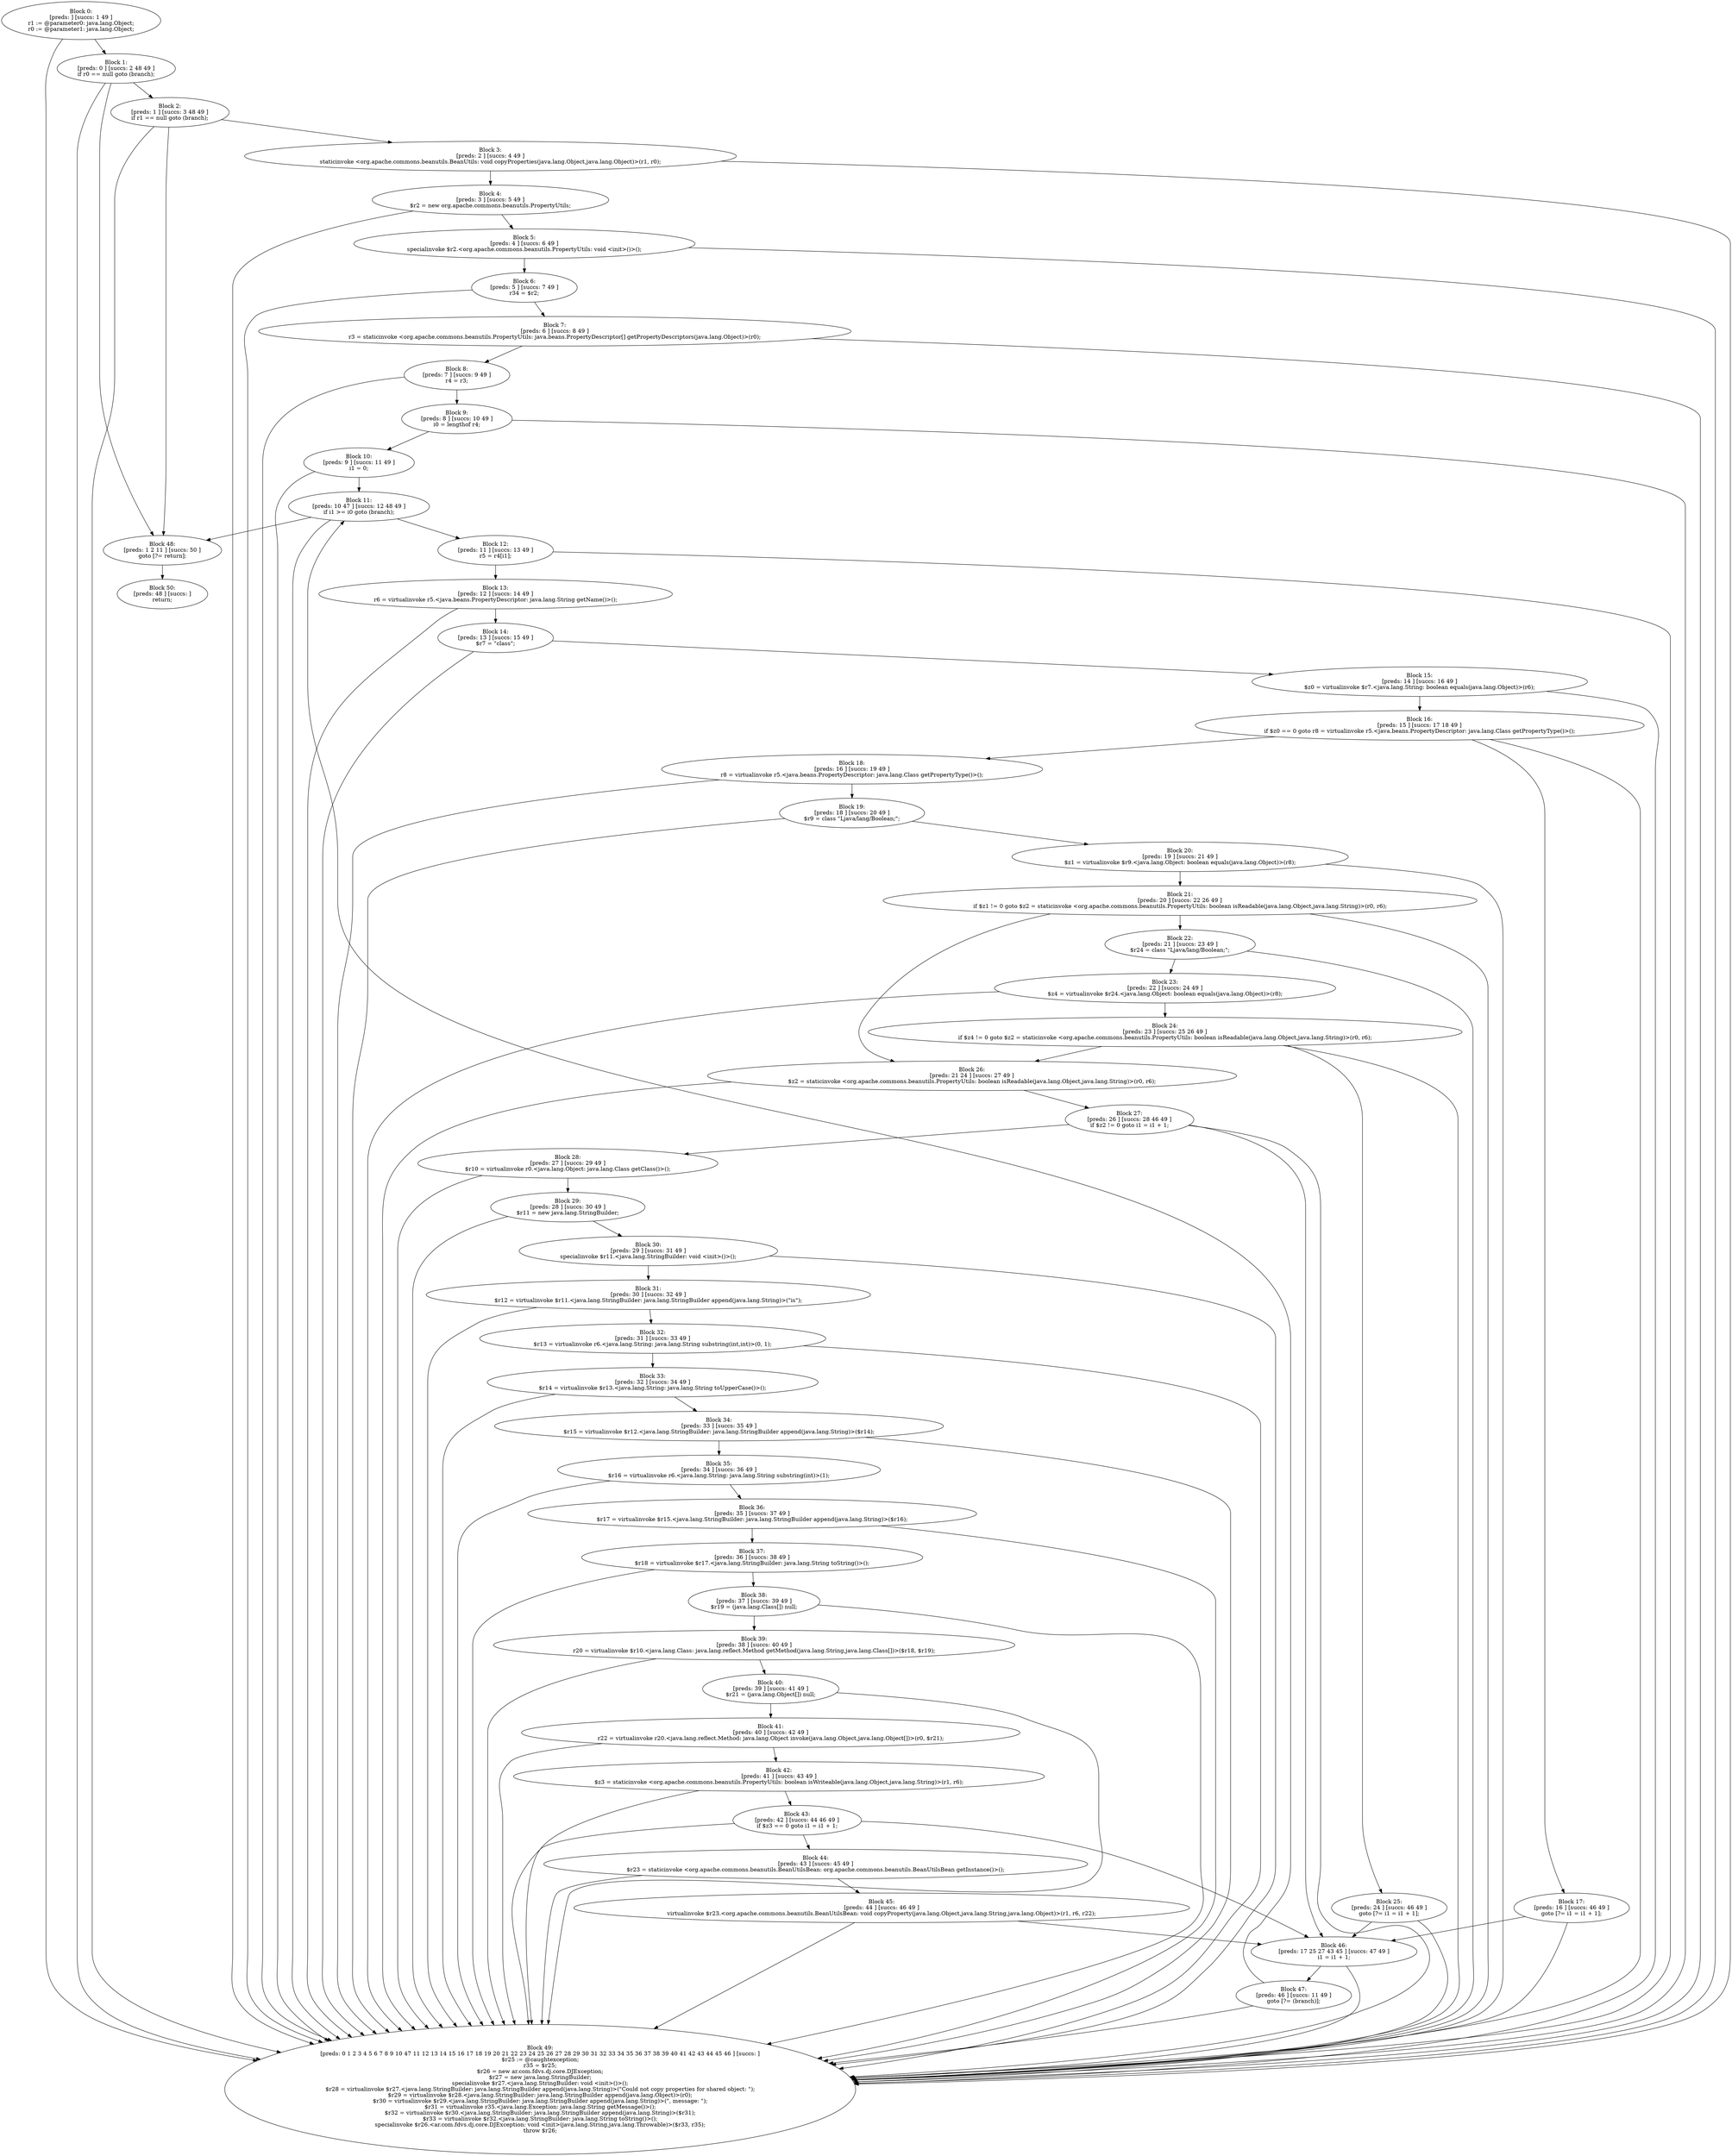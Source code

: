 digraph "unitGraph" {
    "Block 0:
[preds: ] [succs: 1 49 ]
r1 := @parameter0: java.lang.Object;
r0 := @parameter1: java.lang.Object;
"
    "Block 1:
[preds: 0 ] [succs: 2 48 49 ]
if r0 == null goto (branch);
"
    "Block 2:
[preds: 1 ] [succs: 3 48 49 ]
if r1 == null goto (branch);
"
    "Block 3:
[preds: 2 ] [succs: 4 49 ]
staticinvoke <org.apache.commons.beanutils.BeanUtils: void copyProperties(java.lang.Object,java.lang.Object)>(r1, r0);
"
    "Block 4:
[preds: 3 ] [succs: 5 49 ]
$r2 = new org.apache.commons.beanutils.PropertyUtils;
"
    "Block 5:
[preds: 4 ] [succs: 6 49 ]
specialinvoke $r2.<org.apache.commons.beanutils.PropertyUtils: void <init>()>();
"
    "Block 6:
[preds: 5 ] [succs: 7 49 ]
r34 = $r2;
"
    "Block 7:
[preds: 6 ] [succs: 8 49 ]
r3 = staticinvoke <org.apache.commons.beanutils.PropertyUtils: java.beans.PropertyDescriptor[] getPropertyDescriptors(java.lang.Object)>(r0);
"
    "Block 8:
[preds: 7 ] [succs: 9 49 ]
r4 = r3;
"
    "Block 9:
[preds: 8 ] [succs: 10 49 ]
i0 = lengthof r4;
"
    "Block 10:
[preds: 9 ] [succs: 11 49 ]
i1 = 0;
"
    "Block 11:
[preds: 10 47 ] [succs: 12 48 49 ]
if i1 >= i0 goto (branch);
"
    "Block 12:
[preds: 11 ] [succs: 13 49 ]
r5 = r4[i1];
"
    "Block 13:
[preds: 12 ] [succs: 14 49 ]
r6 = virtualinvoke r5.<java.beans.PropertyDescriptor: java.lang.String getName()>();
"
    "Block 14:
[preds: 13 ] [succs: 15 49 ]
$r7 = \"class\";
"
    "Block 15:
[preds: 14 ] [succs: 16 49 ]
$z0 = virtualinvoke $r7.<java.lang.String: boolean equals(java.lang.Object)>(r6);
"
    "Block 16:
[preds: 15 ] [succs: 17 18 49 ]
if $z0 == 0 goto r8 = virtualinvoke r5.<java.beans.PropertyDescriptor: java.lang.Class getPropertyType()>();
"
    "Block 17:
[preds: 16 ] [succs: 46 49 ]
goto [?= i1 = i1 + 1];
"
    "Block 18:
[preds: 16 ] [succs: 19 49 ]
r8 = virtualinvoke r5.<java.beans.PropertyDescriptor: java.lang.Class getPropertyType()>();
"
    "Block 19:
[preds: 18 ] [succs: 20 49 ]
$r9 = class \"Ljava/lang/Boolean;\";
"
    "Block 20:
[preds: 19 ] [succs: 21 49 ]
$z1 = virtualinvoke $r9.<java.lang.Object: boolean equals(java.lang.Object)>(r8);
"
    "Block 21:
[preds: 20 ] [succs: 22 26 49 ]
if $z1 != 0 goto $z2 = staticinvoke <org.apache.commons.beanutils.PropertyUtils: boolean isReadable(java.lang.Object,java.lang.String)>(r0, r6);
"
    "Block 22:
[preds: 21 ] [succs: 23 49 ]
$r24 = class \"Ljava/lang/Boolean;\";
"
    "Block 23:
[preds: 22 ] [succs: 24 49 ]
$z4 = virtualinvoke $r24.<java.lang.Object: boolean equals(java.lang.Object)>(r8);
"
    "Block 24:
[preds: 23 ] [succs: 25 26 49 ]
if $z4 != 0 goto $z2 = staticinvoke <org.apache.commons.beanutils.PropertyUtils: boolean isReadable(java.lang.Object,java.lang.String)>(r0, r6);
"
    "Block 25:
[preds: 24 ] [succs: 46 49 ]
goto [?= i1 = i1 + 1];
"
    "Block 26:
[preds: 21 24 ] [succs: 27 49 ]
$z2 = staticinvoke <org.apache.commons.beanutils.PropertyUtils: boolean isReadable(java.lang.Object,java.lang.String)>(r0, r6);
"
    "Block 27:
[preds: 26 ] [succs: 28 46 49 ]
if $z2 != 0 goto i1 = i1 + 1;
"
    "Block 28:
[preds: 27 ] [succs: 29 49 ]
$r10 = virtualinvoke r0.<java.lang.Object: java.lang.Class getClass()>();
"
    "Block 29:
[preds: 28 ] [succs: 30 49 ]
$r11 = new java.lang.StringBuilder;
"
    "Block 30:
[preds: 29 ] [succs: 31 49 ]
specialinvoke $r11.<java.lang.StringBuilder: void <init>()>();
"
    "Block 31:
[preds: 30 ] [succs: 32 49 ]
$r12 = virtualinvoke $r11.<java.lang.StringBuilder: java.lang.StringBuilder append(java.lang.String)>(\"is\");
"
    "Block 32:
[preds: 31 ] [succs: 33 49 ]
$r13 = virtualinvoke r6.<java.lang.String: java.lang.String substring(int,int)>(0, 1);
"
    "Block 33:
[preds: 32 ] [succs: 34 49 ]
$r14 = virtualinvoke $r13.<java.lang.String: java.lang.String toUpperCase()>();
"
    "Block 34:
[preds: 33 ] [succs: 35 49 ]
$r15 = virtualinvoke $r12.<java.lang.StringBuilder: java.lang.StringBuilder append(java.lang.String)>($r14);
"
    "Block 35:
[preds: 34 ] [succs: 36 49 ]
$r16 = virtualinvoke r6.<java.lang.String: java.lang.String substring(int)>(1);
"
    "Block 36:
[preds: 35 ] [succs: 37 49 ]
$r17 = virtualinvoke $r15.<java.lang.StringBuilder: java.lang.StringBuilder append(java.lang.String)>($r16);
"
    "Block 37:
[preds: 36 ] [succs: 38 49 ]
$r18 = virtualinvoke $r17.<java.lang.StringBuilder: java.lang.String toString()>();
"
    "Block 38:
[preds: 37 ] [succs: 39 49 ]
$r19 = (java.lang.Class[]) null;
"
    "Block 39:
[preds: 38 ] [succs: 40 49 ]
r20 = virtualinvoke $r10.<java.lang.Class: java.lang.reflect.Method getMethod(java.lang.String,java.lang.Class[])>($r18, $r19);
"
    "Block 40:
[preds: 39 ] [succs: 41 49 ]
$r21 = (java.lang.Object[]) null;
"
    "Block 41:
[preds: 40 ] [succs: 42 49 ]
r22 = virtualinvoke r20.<java.lang.reflect.Method: java.lang.Object invoke(java.lang.Object,java.lang.Object[])>(r0, $r21);
"
    "Block 42:
[preds: 41 ] [succs: 43 49 ]
$z3 = staticinvoke <org.apache.commons.beanutils.PropertyUtils: boolean isWriteable(java.lang.Object,java.lang.String)>(r1, r6);
"
    "Block 43:
[preds: 42 ] [succs: 44 46 49 ]
if $z3 == 0 goto i1 = i1 + 1;
"
    "Block 44:
[preds: 43 ] [succs: 45 49 ]
$r23 = staticinvoke <org.apache.commons.beanutils.BeanUtilsBean: org.apache.commons.beanutils.BeanUtilsBean getInstance()>();
"
    "Block 45:
[preds: 44 ] [succs: 46 49 ]
virtualinvoke $r23.<org.apache.commons.beanutils.BeanUtilsBean: void copyProperty(java.lang.Object,java.lang.String,java.lang.Object)>(r1, r6, r22);
"
    "Block 46:
[preds: 17 25 27 43 45 ] [succs: 47 49 ]
i1 = i1 + 1;
"
    "Block 47:
[preds: 46 ] [succs: 11 49 ]
goto [?= (branch)];
"
    "Block 48:
[preds: 1 2 11 ] [succs: 50 ]
goto [?= return];
"
    "Block 49:
[preds: 0 1 2 3 4 5 6 7 8 9 10 47 11 12 13 14 15 16 17 18 19 20 21 22 23 24 25 26 27 28 29 30 31 32 33 34 35 36 37 38 39 40 41 42 43 44 45 46 ] [succs: ]
$r25 := @caughtexception;
r35 = $r25;
$r26 = new ar.com.fdvs.dj.core.DJException;
$r27 = new java.lang.StringBuilder;
specialinvoke $r27.<java.lang.StringBuilder: void <init>()>();
$r28 = virtualinvoke $r27.<java.lang.StringBuilder: java.lang.StringBuilder append(java.lang.String)>(\"Could not copy properties for shared object: \");
$r29 = virtualinvoke $r28.<java.lang.StringBuilder: java.lang.StringBuilder append(java.lang.Object)>(r0);
$r30 = virtualinvoke $r29.<java.lang.StringBuilder: java.lang.StringBuilder append(java.lang.String)>(\", message: \");
$r31 = virtualinvoke r35.<java.lang.Exception: java.lang.String getMessage()>();
$r32 = virtualinvoke $r30.<java.lang.StringBuilder: java.lang.StringBuilder append(java.lang.String)>($r31);
$r33 = virtualinvoke $r32.<java.lang.StringBuilder: java.lang.String toString()>();
specialinvoke $r26.<ar.com.fdvs.dj.core.DJException: void <init>(java.lang.String,java.lang.Throwable)>($r33, r35);
throw $r26;
"
    "Block 50:
[preds: 48 ] [succs: ]
return;
"
    "Block 0:
[preds: ] [succs: 1 49 ]
r1 := @parameter0: java.lang.Object;
r0 := @parameter1: java.lang.Object;
"->"Block 1:
[preds: 0 ] [succs: 2 48 49 ]
if r0 == null goto (branch);
";
    "Block 0:
[preds: ] [succs: 1 49 ]
r1 := @parameter0: java.lang.Object;
r0 := @parameter1: java.lang.Object;
"->"Block 49:
[preds: 0 1 2 3 4 5 6 7 8 9 10 47 11 12 13 14 15 16 17 18 19 20 21 22 23 24 25 26 27 28 29 30 31 32 33 34 35 36 37 38 39 40 41 42 43 44 45 46 ] [succs: ]
$r25 := @caughtexception;
r35 = $r25;
$r26 = new ar.com.fdvs.dj.core.DJException;
$r27 = new java.lang.StringBuilder;
specialinvoke $r27.<java.lang.StringBuilder: void <init>()>();
$r28 = virtualinvoke $r27.<java.lang.StringBuilder: java.lang.StringBuilder append(java.lang.String)>(\"Could not copy properties for shared object: \");
$r29 = virtualinvoke $r28.<java.lang.StringBuilder: java.lang.StringBuilder append(java.lang.Object)>(r0);
$r30 = virtualinvoke $r29.<java.lang.StringBuilder: java.lang.StringBuilder append(java.lang.String)>(\", message: \");
$r31 = virtualinvoke r35.<java.lang.Exception: java.lang.String getMessage()>();
$r32 = virtualinvoke $r30.<java.lang.StringBuilder: java.lang.StringBuilder append(java.lang.String)>($r31);
$r33 = virtualinvoke $r32.<java.lang.StringBuilder: java.lang.String toString()>();
specialinvoke $r26.<ar.com.fdvs.dj.core.DJException: void <init>(java.lang.String,java.lang.Throwable)>($r33, r35);
throw $r26;
";
    "Block 1:
[preds: 0 ] [succs: 2 48 49 ]
if r0 == null goto (branch);
"->"Block 2:
[preds: 1 ] [succs: 3 48 49 ]
if r1 == null goto (branch);
";
    "Block 1:
[preds: 0 ] [succs: 2 48 49 ]
if r0 == null goto (branch);
"->"Block 48:
[preds: 1 2 11 ] [succs: 50 ]
goto [?= return];
";
    "Block 1:
[preds: 0 ] [succs: 2 48 49 ]
if r0 == null goto (branch);
"->"Block 49:
[preds: 0 1 2 3 4 5 6 7 8 9 10 47 11 12 13 14 15 16 17 18 19 20 21 22 23 24 25 26 27 28 29 30 31 32 33 34 35 36 37 38 39 40 41 42 43 44 45 46 ] [succs: ]
$r25 := @caughtexception;
r35 = $r25;
$r26 = new ar.com.fdvs.dj.core.DJException;
$r27 = new java.lang.StringBuilder;
specialinvoke $r27.<java.lang.StringBuilder: void <init>()>();
$r28 = virtualinvoke $r27.<java.lang.StringBuilder: java.lang.StringBuilder append(java.lang.String)>(\"Could not copy properties for shared object: \");
$r29 = virtualinvoke $r28.<java.lang.StringBuilder: java.lang.StringBuilder append(java.lang.Object)>(r0);
$r30 = virtualinvoke $r29.<java.lang.StringBuilder: java.lang.StringBuilder append(java.lang.String)>(\", message: \");
$r31 = virtualinvoke r35.<java.lang.Exception: java.lang.String getMessage()>();
$r32 = virtualinvoke $r30.<java.lang.StringBuilder: java.lang.StringBuilder append(java.lang.String)>($r31);
$r33 = virtualinvoke $r32.<java.lang.StringBuilder: java.lang.String toString()>();
specialinvoke $r26.<ar.com.fdvs.dj.core.DJException: void <init>(java.lang.String,java.lang.Throwable)>($r33, r35);
throw $r26;
";
    "Block 2:
[preds: 1 ] [succs: 3 48 49 ]
if r1 == null goto (branch);
"->"Block 3:
[preds: 2 ] [succs: 4 49 ]
staticinvoke <org.apache.commons.beanutils.BeanUtils: void copyProperties(java.lang.Object,java.lang.Object)>(r1, r0);
";
    "Block 2:
[preds: 1 ] [succs: 3 48 49 ]
if r1 == null goto (branch);
"->"Block 48:
[preds: 1 2 11 ] [succs: 50 ]
goto [?= return];
";
    "Block 2:
[preds: 1 ] [succs: 3 48 49 ]
if r1 == null goto (branch);
"->"Block 49:
[preds: 0 1 2 3 4 5 6 7 8 9 10 47 11 12 13 14 15 16 17 18 19 20 21 22 23 24 25 26 27 28 29 30 31 32 33 34 35 36 37 38 39 40 41 42 43 44 45 46 ] [succs: ]
$r25 := @caughtexception;
r35 = $r25;
$r26 = new ar.com.fdvs.dj.core.DJException;
$r27 = new java.lang.StringBuilder;
specialinvoke $r27.<java.lang.StringBuilder: void <init>()>();
$r28 = virtualinvoke $r27.<java.lang.StringBuilder: java.lang.StringBuilder append(java.lang.String)>(\"Could not copy properties for shared object: \");
$r29 = virtualinvoke $r28.<java.lang.StringBuilder: java.lang.StringBuilder append(java.lang.Object)>(r0);
$r30 = virtualinvoke $r29.<java.lang.StringBuilder: java.lang.StringBuilder append(java.lang.String)>(\", message: \");
$r31 = virtualinvoke r35.<java.lang.Exception: java.lang.String getMessage()>();
$r32 = virtualinvoke $r30.<java.lang.StringBuilder: java.lang.StringBuilder append(java.lang.String)>($r31);
$r33 = virtualinvoke $r32.<java.lang.StringBuilder: java.lang.String toString()>();
specialinvoke $r26.<ar.com.fdvs.dj.core.DJException: void <init>(java.lang.String,java.lang.Throwable)>($r33, r35);
throw $r26;
";
    "Block 3:
[preds: 2 ] [succs: 4 49 ]
staticinvoke <org.apache.commons.beanutils.BeanUtils: void copyProperties(java.lang.Object,java.lang.Object)>(r1, r0);
"->"Block 4:
[preds: 3 ] [succs: 5 49 ]
$r2 = new org.apache.commons.beanutils.PropertyUtils;
";
    "Block 3:
[preds: 2 ] [succs: 4 49 ]
staticinvoke <org.apache.commons.beanutils.BeanUtils: void copyProperties(java.lang.Object,java.lang.Object)>(r1, r0);
"->"Block 49:
[preds: 0 1 2 3 4 5 6 7 8 9 10 47 11 12 13 14 15 16 17 18 19 20 21 22 23 24 25 26 27 28 29 30 31 32 33 34 35 36 37 38 39 40 41 42 43 44 45 46 ] [succs: ]
$r25 := @caughtexception;
r35 = $r25;
$r26 = new ar.com.fdvs.dj.core.DJException;
$r27 = new java.lang.StringBuilder;
specialinvoke $r27.<java.lang.StringBuilder: void <init>()>();
$r28 = virtualinvoke $r27.<java.lang.StringBuilder: java.lang.StringBuilder append(java.lang.String)>(\"Could not copy properties for shared object: \");
$r29 = virtualinvoke $r28.<java.lang.StringBuilder: java.lang.StringBuilder append(java.lang.Object)>(r0);
$r30 = virtualinvoke $r29.<java.lang.StringBuilder: java.lang.StringBuilder append(java.lang.String)>(\", message: \");
$r31 = virtualinvoke r35.<java.lang.Exception: java.lang.String getMessage()>();
$r32 = virtualinvoke $r30.<java.lang.StringBuilder: java.lang.StringBuilder append(java.lang.String)>($r31);
$r33 = virtualinvoke $r32.<java.lang.StringBuilder: java.lang.String toString()>();
specialinvoke $r26.<ar.com.fdvs.dj.core.DJException: void <init>(java.lang.String,java.lang.Throwable)>($r33, r35);
throw $r26;
";
    "Block 4:
[preds: 3 ] [succs: 5 49 ]
$r2 = new org.apache.commons.beanutils.PropertyUtils;
"->"Block 5:
[preds: 4 ] [succs: 6 49 ]
specialinvoke $r2.<org.apache.commons.beanutils.PropertyUtils: void <init>()>();
";
    "Block 4:
[preds: 3 ] [succs: 5 49 ]
$r2 = new org.apache.commons.beanutils.PropertyUtils;
"->"Block 49:
[preds: 0 1 2 3 4 5 6 7 8 9 10 47 11 12 13 14 15 16 17 18 19 20 21 22 23 24 25 26 27 28 29 30 31 32 33 34 35 36 37 38 39 40 41 42 43 44 45 46 ] [succs: ]
$r25 := @caughtexception;
r35 = $r25;
$r26 = new ar.com.fdvs.dj.core.DJException;
$r27 = new java.lang.StringBuilder;
specialinvoke $r27.<java.lang.StringBuilder: void <init>()>();
$r28 = virtualinvoke $r27.<java.lang.StringBuilder: java.lang.StringBuilder append(java.lang.String)>(\"Could not copy properties for shared object: \");
$r29 = virtualinvoke $r28.<java.lang.StringBuilder: java.lang.StringBuilder append(java.lang.Object)>(r0);
$r30 = virtualinvoke $r29.<java.lang.StringBuilder: java.lang.StringBuilder append(java.lang.String)>(\", message: \");
$r31 = virtualinvoke r35.<java.lang.Exception: java.lang.String getMessage()>();
$r32 = virtualinvoke $r30.<java.lang.StringBuilder: java.lang.StringBuilder append(java.lang.String)>($r31);
$r33 = virtualinvoke $r32.<java.lang.StringBuilder: java.lang.String toString()>();
specialinvoke $r26.<ar.com.fdvs.dj.core.DJException: void <init>(java.lang.String,java.lang.Throwable)>($r33, r35);
throw $r26;
";
    "Block 5:
[preds: 4 ] [succs: 6 49 ]
specialinvoke $r2.<org.apache.commons.beanutils.PropertyUtils: void <init>()>();
"->"Block 6:
[preds: 5 ] [succs: 7 49 ]
r34 = $r2;
";
    "Block 5:
[preds: 4 ] [succs: 6 49 ]
specialinvoke $r2.<org.apache.commons.beanutils.PropertyUtils: void <init>()>();
"->"Block 49:
[preds: 0 1 2 3 4 5 6 7 8 9 10 47 11 12 13 14 15 16 17 18 19 20 21 22 23 24 25 26 27 28 29 30 31 32 33 34 35 36 37 38 39 40 41 42 43 44 45 46 ] [succs: ]
$r25 := @caughtexception;
r35 = $r25;
$r26 = new ar.com.fdvs.dj.core.DJException;
$r27 = new java.lang.StringBuilder;
specialinvoke $r27.<java.lang.StringBuilder: void <init>()>();
$r28 = virtualinvoke $r27.<java.lang.StringBuilder: java.lang.StringBuilder append(java.lang.String)>(\"Could not copy properties for shared object: \");
$r29 = virtualinvoke $r28.<java.lang.StringBuilder: java.lang.StringBuilder append(java.lang.Object)>(r0);
$r30 = virtualinvoke $r29.<java.lang.StringBuilder: java.lang.StringBuilder append(java.lang.String)>(\", message: \");
$r31 = virtualinvoke r35.<java.lang.Exception: java.lang.String getMessage()>();
$r32 = virtualinvoke $r30.<java.lang.StringBuilder: java.lang.StringBuilder append(java.lang.String)>($r31);
$r33 = virtualinvoke $r32.<java.lang.StringBuilder: java.lang.String toString()>();
specialinvoke $r26.<ar.com.fdvs.dj.core.DJException: void <init>(java.lang.String,java.lang.Throwable)>($r33, r35);
throw $r26;
";
    "Block 6:
[preds: 5 ] [succs: 7 49 ]
r34 = $r2;
"->"Block 7:
[preds: 6 ] [succs: 8 49 ]
r3 = staticinvoke <org.apache.commons.beanutils.PropertyUtils: java.beans.PropertyDescriptor[] getPropertyDescriptors(java.lang.Object)>(r0);
";
    "Block 6:
[preds: 5 ] [succs: 7 49 ]
r34 = $r2;
"->"Block 49:
[preds: 0 1 2 3 4 5 6 7 8 9 10 47 11 12 13 14 15 16 17 18 19 20 21 22 23 24 25 26 27 28 29 30 31 32 33 34 35 36 37 38 39 40 41 42 43 44 45 46 ] [succs: ]
$r25 := @caughtexception;
r35 = $r25;
$r26 = new ar.com.fdvs.dj.core.DJException;
$r27 = new java.lang.StringBuilder;
specialinvoke $r27.<java.lang.StringBuilder: void <init>()>();
$r28 = virtualinvoke $r27.<java.lang.StringBuilder: java.lang.StringBuilder append(java.lang.String)>(\"Could not copy properties for shared object: \");
$r29 = virtualinvoke $r28.<java.lang.StringBuilder: java.lang.StringBuilder append(java.lang.Object)>(r0);
$r30 = virtualinvoke $r29.<java.lang.StringBuilder: java.lang.StringBuilder append(java.lang.String)>(\", message: \");
$r31 = virtualinvoke r35.<java.lang.Exception: java.lang.String getMessage()>();
$r32 = virtualinvoke $r30.<java.lang.StringBuilder: java.lang.StringBuilder append(java.lang.String)>($r31);
$r33 = virtualinvoke $r32.<java.lang.StringBuilder: java.lang.String toString()>();
specialinvoke $r26.<ar.com.fdvs.dj.core.DJException: void <init>(java.lang.String,java.lang.Throwable)>($r33, r35);
throw $r26;
";
    "Block 7:
[preds: 6 ] [succs: 8 49 ]
r3 = staticinvoke <org.apache.commons.beanutils.PropertyUtils: java.beans.PropertyDescriptor[] getPropertyDescriptors(java.lang.Object)>(r0);
"->"Block 8:
[preds: 7 ] [succs: 9 49 ]
r4 = r3;
";
    "Block 7:
[preds: 6 ] [succs: 8 49 ]
r3 = staticinvoke <org.apache.commons.beanutils.PropertyUtils: java.beans.PropertyDescriptor[] getPropertyDescriptors(java.lang.Object)>(r0);
"->"Block 49:
[preds: 0 1 2 3 4 5 6 7 8 9 10 47 11 12 13 14 15 16 17 18 19 20 21 22 23 24 25 26 27 28 29 30 31 32 33 34 35 36 37 38 39 40 41 42 43 44 45 46 ] [succs: ]
$r25 := @caughtexception;
r35 = $r25;
$r26 = new ar.com.fdvs.dj.core.DJException;
$r27 = new java.lang.StringBuilder;
specialinvoke $r27.<java.lang.StringBuilder: void <init>()>();
$r28 = virtualinvoke $r27.<java.lang.StringBuilder: java.lang.StringBuilder append(java.lang.String)>(\"Could not copy properties for shared object: \");
$r29 = virtualinvoke $r28.<java.lang.StringBuilder: java.lang.StringBuilder append(java.lang.Object)>(r0);
$r30 = virtualinvoke $r29.<java.lang.StringBuilder: java.lang.StringBuilder append(java.lang.String)>(\", message: \");
$r31 = virtualinvoke r35.<java.lang.Exception: java.lang.String getMessage()>();
$r32 = virtualinvoke $r30.<java.lang.StringBuilder: java.lang.StringBuilder append(java.lang.String)>($r31);
$r33 = virtualinvoke $r32.<java.lang.StringBuilder: java.lang.String toString()>();
specialinvoke $r26.<ar.com.fdvs.dj.core.DJException: void <init>(java.lang.String,java.lang.Throwable)>($r33, r35);
throw $r26;
";
    "Block 8:
[preds: 7 ] [succs: 9 49 ]
r4 = r3;
"->"Block 9:
[preds: 8 ] [succs: 10 49 ]
i0 = lengthof r4;
";
    "Block 8:
[preds: 7 ] [succs: 9 49 ]
r4 = r3;
"->"Block 49:
[preds: 0 1 2 3 4 5 6 7 8 9 10 47 11 12 13 14 15 16 17 18 19 20 21 22 23 24 25 26 27 28 29 30 31 32 33 34 35 36 37 38 39 40 41 42 43 44 45 46 ] [succs: ]
$r25 := @caughtexception;
r35 = $r25;
$r26 = new ar.com.fdvs.dj.core.DJException;
$r27 = new java.lang.StringBuilder;
specialinvoke $r27.<java.lang.StringBuilder: void <init>()>();
$r28 = virtualinvoke $r27.<java.lang.StringBuilder: java.lang.StringBuilder append(java.lang.String)>(\"Could not copy properties for shared object: \");
$r29 = virtualinvoke $r28.<java.lang.StringBuilder: java.lang.StringBuilder append(java.lang.Object)>(r0);
$r30 = virtualinvoke $r29.<java.lang.StringBuilder: java.lang.StringBuilder append(java.lang.String)>(\", message: \");
$r31 = virtualinvoke r35.<java.lang.Exception: java.lang.String getMessage()>();
$r32 = virtualinvoke $r30.<java.lang.StringBuilder: java.lang.StringBuilder append(java.lang.String)>($r31);
$r33 = virtualinvoke $r32.<java.lang.StringBuilder: java.lang.String toString()>();
specialinvoke $r26.<ar.com.fdvs.dj.core.DJException: void <init>(java.lang.String,java.lang.Throwable)>($r33, r35);
throw $r26;
";
    "Block 9:
[preds: 8 ] [succs: 10 49 ]
i0 = lengthof r4;
"->"Block 10:
[preds: 9 ] [succs: 11 49 ]
i1 = 0;
";
    "Block 9:
[preds: 8 ] [succs: 10 49 ]
i0 = lengthof r4;
"->"Block 49:
[preds: 0 1 2 3 4 5 6 7 8 9 10 47 11 12 13 14 15 16 17 18 19 20 21 22 23 24 25 26 27 28 29 30 31 32 33 34 35 36 37 38 39 40 41 42 43 44 45 46 ] [succs: ]
$r25 := @caughtexception;
r35 = $r25;
$r26 = new ar.com.fdvs.dj.core.DJException;
$r27 = new java.lang.StringBuilder;
specialinvoke $r27.<java.lang.StringBuilder: void <init>()>();
$r28 = virtualinvoke $r27.<java.lang.StringBuilder: java.lang.StringBuilder append(java.lang.String)>(\"Could not copy properties for shared object: \");
$r29 = virtualinvoke $r28.<java.lang.StringBuilder: java.lang.StringBuilder append(java.lang.Object)>(r0);
$r30 = virtualinvoke $r29.<java.lang.StringBuilder: java.lang.StringBuilder append(java.lang.String)>(\", message: \");
$r31 = virtualinvoke r35.<java.lang.Exception: java.lang.String getMessage()>();
$r32 = virtualinvoke $r30.<java.lang.StringBuilder: java.lang.StringBuilder append(java.lang.String)>($r31);
$r33 = virtualinvoke $r32.<java.lang.StringBuilder: java.lang.String toString()>();
specialinvoke $r26.<ar.com.fdvs.dj.core.DJException: void <init>(java.lang.String,java.lang.Throwable)>($r33, r35);
throw $r26;
";
    "Block 10:
[preds: 9 ] [succs: 11 49 ]
i1 = 0;
"->"Block 11:
[preds: 10 47 ] [succs: 12 48 49 ]
if i1 >= i0 goto (branch);
";
    "Block 10:
[preds: 9 ] [succs: 11 49 ]
i1 = 0;
"->"Block 49:
[preds: 0 1 2 3 4 5 6 7 8 9 10 47 11 12 13 14 15 16 17 18 19 20 21 22 23 24 25 26 27 28 29 30 31 32 33 34 35 36 37 38 39 40 41 42 43 44 45 46 ] [succs: ]
$r25 := @caughtexception;
r35 = $r25;
$r26 = new ar.com.fdvs.dj.core.DJException;
$r27 = new java.lang.StringBuilder;
specialinvoke $r27.<java.lang.StringBuilder: void <init>()>();
$r28 = virtualinvoke $r27.<java.lang.StringBuilder: java.lang.StringBuilder append(java.lang.String)>(\"Could not copy properties for shared object: \");
$r29 = virtualinvoke $r28.<java.lang.StringBuilder: java.lang.StringBuilder append(java.lang.Object)>(r0);
$r30 = virtualinvoke $r29.<java.lang.StringBuilder: java.lang.StringBuilder append(java.lang.String)>(\", message: \");
$r31 = virtualinvoke r35.<java.lang.Exception: java.lang.String getMessage()>();
$r32 = virtualinvoke $r30.<java.lang.StringBuilder: java.lang.StringBuilder append(java.lang.String)>($r31);
$r33 = virtualinvoke $r32.<java.lang.StringBuilder: java.lang.String toString()>();
specialinvoke $r26.<ar.com.fdvs.dj.core.DJException: void <init>(java.lang.String,java.lang.Throwable)>($r33, r35);
throw $r26;
";
    "Block 11:
[preds: 10 47 ] [succs: 12 48 49 ]
if i1 >= i0 goto (branch);
"->"Block 12:
[preds: 11 ] [succs: 13 49 ]
r5 = r4[i1];
";
    "Block 11:
[preds: 10 47 ] [succs: 12 48 49 ]
if i1 >= i0 goto (branch);
"->"Block 48:
[preds: 1 2 11 ] [succs: 50 ]
goto [?= return];
";
    "Block 11:
[preds: 10 47 ] [succs: 12 48 49 ]
if i1 >= i0 goto (branch);
"->"Block 49:
[preds: 0 1 2 3 4 5 6 7 8 9 10 47 11 12 13 14 15 16 17 18 19 20 21 22 23 24 25 26 27 28 29 30 31 32 33 34 35 36 37 38 39 40 41 42 43 44 45 46 ] [succs: ]
$r25 := @caughtexception;
r35 = $r25;
$r26 = new ar.com.fdvs.dj.core.DJException;
$r27 = new java.lang.StringBuilder;
specialinvoke $r27.<java.lang.StringBuilder: void <init>()>();
$r28 = virtualinvoke $r27.<java.lang.StringBuilder: java.lang.StringBuilder append(java.lang.String)>(\"Could not copy properties for shared object: \");
$r29 = virtualinvoke $r28.<java.lang.StringBuilder: java.lang.StringBuilder append(java.lang.Object)>(r0);
$r30 = virtualinvoke $r29.<java.lang.StringBuilder: java.lang.StringBuilder append(java.lang.String)>(\", message: \");
$r31 = virtualinvoke r35.<java.lang.Exception: java.lang.String getMessage()>();
$r32 = virtualinvoke $r30.<java.lang.StringBuilder: java.lang.StringBuilder append(java.lang.String)>($r31);
$r33 = virtualinvoke $r32.<java.lang.StringBuilder: java.lang.String toString()>();
specialinvoke $r26.<ar.com.fdvs.dj.core.DJException: void <init>(java.lang.String,java.lang.Throwable)>($r33, r35);
throw $r26;
";
    "Block 12:
[preds: 11 ] [succs: 13 49 ]
r5 = r4[i1];
"->"Block 13:
[preds: 12 ] [succs: 14 49 ]
r6 = virtualinvoke r5.<java.beans.PropertyDescriptor: java.lang.String getName()>();
";
    "Block 12:
[preds: 11 ] [succs: 13 49 ]
r5 = r4[i1];
"->"Block 49:
[preds: 0 1 2 3 4 5 6 7 8 9 10 47 11 12 13 14 15 16 17 18 19 20 21 22 23 24 25 26 27 28 29 30 31 32 33 34 35 36 37 38 39 40 41 42 43 44 45 46 ] [succs: ]
$r25 := @caughtexception;
r35 = $r25;
$r26 = new ar.com.fdvs.dj.core.DJException;
$r27 = new java.lang.StringBuilder;
specialinvoke $r27.<java.lang.StringBuilder: void <init>()>();
$r28 = virtualinvoke $r27.<java.lang.StringBuilder: java.lang.StringBuilder append(java.lang.String)>(\"Could not copy properties for shared object: \");
$r29 = virtualinvoke $r28.<java.lang.StringBuilder: java.lang.StringBuilder append(java.lang.Object)>(r0);
$r30 = virtualinvoke $r29.<java.lang.StringBuilder: java.lang.StringBuilder append(java.lang.String)>(\", message: \");
$r31 = virtualinvoke r35.<java.lang.Exception: java.lang.String getMessage()>();
$r32 = virtualinvoke $r30.<java.lang.StringBuilder: java.lang.StringBuilder append(java.lang.String)>($r31);
$r33 = virtualinvoke $r32.<java.lang.StringBuilder: java.lang.String toString()>();
specialinvoke $r26.<ar.com.fdvs.dj.core.DJException: void <init>(java.lang.String,java.lang.Throwable)>($r33, r35);
throw $r26;
";
    "Block 13:
[preds: 12 ] [succs: 14 49 ]
r6 = virtualinvoke r5.<java.beans.PropertyDescriptor: java.lang.String getName()>();
"->"Block 14:
[preds: 13 ] [succs: 15 49 ]
$r7 = \"class\";
";
    "Block 13:
[preds: 12 ] [succs: 14 49 ]
r6 = virtualinvoke r5.<java.beans.PropertyDescriptor: java.lang.String getName()>();
"->"Block 49:
[preds: 0 1 2 3 4 5 6 7 8 9 10 47 11 12 13 14 15 16 17 18 19 20 21 22 23 24 25 26 27 28 29 30 31 32 33 34 35 36 37 38 39 40 41 42 43 44 45 46 ] [succs: ]
$r25 := @caughtexception;
r35 = $r25;
$r26 = new ar.com.fdvs.dj.core.DJException;
$r27 = new java.lang.StringBuilder;
specialinvoke $r27.<java.lang.StringBuilder: void <init>()>();
$r28 = virtualinvoke $r27.<java.lang.StringBuilder: java.lang.StringBuilder append(java.lang.String)>(\"Could not copy properties for shared object: \");
$r29 = virtualinvoke $r28.<java.lang.StringBuilder: java.lang.StringBuilder append(java.lang.Object)>(r0);
$r30 = virtualinvoke $r29.<java.lang.StringBuilder: java.lang.StringBuilder append(java.lang.String)>(\", message: \");
$r31 = virtualinvoke r35.<java.lang.Exception: java.lang.String getMessage()>();
$r32 = virtualinvoke $r30.<java.lang.StringBuilder: java.lang.StringBuilder append(java.lang.String)>($r31);
$r33 = virtualinvoke $r32.<java.lang.StringBuilder: java.lang.String toString()>();
specialinvoke $r26.<ar.com.fdvs.dj.core.DJException: void <init>(java.lang.String,java.lang.Throwable)>($r33, r35);
throw $r26;
";
    "Block 14:
[preds: 13 ] [succs: 15 49 ]
$r7 = \"class\";
"->"Block 15:
[preds: 14 ] [succs: 16 49 ]
$z0 = virtualinvoke $r7.<java.lang.String: boolean equals(java.lang.Object)>(r6);
";
    "Block 14:
[preds: 13 ] [succs: 15 49 ]
$r7 = \"class\";
"->"Block 49:
[preds: 0 1 2 3 4 5 6 7 8 9 10 47 11 12 13 14 15 16 17 18 19 20 21 22 23 24 25 26 27 28 29 30 31 32 33 34 35 36 37 38 39 40 41 42 43 44 45 46 ] [succs: ]
$r25 := @caughtexception;
r35 = $r25;
$r26 = new ar.com.fdvs.dj.core.DJException;
$r27 = new java.lang.StringBuilder;
specialinvoke $r27.<java.lang.StringBuilder: void <init>()>();
$r28 = virtualinvoke $r27.<java.lang.StringBuilder: java.lang.StringBuilder append(java.lang.String)>(\"Could not copy properties for shared object: \");
$r29 = virtualinvoke $r28.<java.lang.StringBuilder: java.lang.StringBuilder append(java.lang.Object)>(r0);
$r30 = virtualinvoke $r29.<java.lang.StringBuilder: java.lang.StringBuilder append(java.lang.String)>(\", message: \");
$r31 = virtualinvoke r35.<java.lang.Exception: java.lang.String getMessage()>();
$r32 = virtualinvoke $r30.<java.lang.StringBuilder: java.lang.StringBuilder append(java.lang.String)>($r31);
$r33 = virtualinvoke $r32.<java.lang.StringBuilder: java.lang.String toString()>();
specialinvoke $r26.<ar.com.fdvs.dj.core.DJException: void <init>(java.lang.String,java.lang.Throwable)>($r33, r35);
throw $r26;
";
    "Block 15:
[preds: 14 ] [succs: 16 49 ]
$z0 = virtualinvoke $r7.<java.lang.String: boolean equals(java.lang.Object)>(r6);
"->"Block 16:
[preds: 15 ] [succs: 17 18 49 ]
if $z0 == 0 goto r8 = virtualinvoke r5.<java.beans.PropertyDescriptor: java.lang.Class getPropertyType()>();
";
    "Block 15:
[preds: 14 ] [succs: 16 49 ]
$z0 = virtualinvoke $r7.<java.lang.String: boolean equals(java.lang.Object)>(r6);
"->"Block 49:
[preds: 0 1 2 3 4 5 6 7 8 9 10 47 11 12 13 14 15 16 17 18 19 20 21 22 23 24 25 26 27 28 29 30 31 32 33 34 35 36 37 38 39 40 41 42 43 44 45 46 ] [succs: ]
$r25 := @caughtexception;
r35 = $r25;
$r26 = new ar.com.fdvs.dj.core.DJException;
$r27 = new java.lang.StringBuilder;
specialinvoke $r27.<java.lang.StringBuilder: void <init>()>();
$r28 = virtualinvoke $r27.<java.lang.StringBuilder: java.lang.StringBuilder append(java.lang.String)>(\"Could not copy properties for shared object: \");
$r29 = virtualinvoke $r28.<java.lang.StringBuilder: java.lang.StringBuilder append(java.lang.Object)>(r0);
$r30 = virtualinvoke $r29.<java.lang.StringBuilder: java.lang.StringBuilder append(java.lang.String)>(\", message: \");
$r31 = virtualinvoke r35.<java.lang.Exception: java.lang.String getMessage()>();
$r32 = virtualinvoke $r30.<java.lang.StringBuilder: java.lang.StringBuilder append(java.lang.String)>($r31);
$r33 = virtualinvoke $r32.<java.lang.StringBuilder: java.lang.String toString()>();
specialinvoke $r26.<ar.com.fdvs.dj.core.DJException: void <init>(java.lang.String,java.lang.Throwable)>($r33, r35);
throw $r26;
";
    "Block 16:
[preds: 15 ] [succs: 17 18 49 ]
if $z0 == 0 goto r8 = virtualinvoke r5.<java.beans.PropertyDescriptor: java.lang.Class getPropertyType()>();
"->"Block 17:
[preds: 16 ] [succs: 46 49 ]
goto [?= i1 = i1 + 1];
";
    "Block 16:
[preds: 15 ] [succs: 17 18 49 ]
if $z0 == 0 goto r8 = virtualinvoke r5.<java.beans.PropertyDescriptor: java.lang.Class getPropertyType()>();
"->"Block 18:
[preds: 16 ] [succs: 19 49 ]
r8 = virtualinvoke r5.<java.beans.PropertyDescriptor: java.lang.Class getPropertyType()>();
";
    "Block 16:
[preds: 15 ] [succs: 17 18 49 ]
if $z0 == 0 goto r8 = virtualinvoke r5.<java.beans.PropertyDescriptor: java.lang.Class getPropertyType()>();
"->"Block 49:
[preds: 0 1 2 3 4 5 6 7 8 9 10 47 11 12 13 14 15 16 17 18 19 20 21 22 23 24 25 26 27 28 29 30 31 32 33 34 35 36 37 38 39 40 41 42 43 44 45 46 ] [succs: ]
$r25 := @caughtexception;
r35 = $r25;
$r26 = new ar.com.fdvs.dj.core.DJException;
$r27 = new java.lang.StringBuilder;
specialinvoke $r27.<java.lang.StringBuilder: void <init>()>();
$r28 = virtualinvoke $r27.<java.lang.StringBuilder: java.lang.StringBuilder append(java.lang.String)>(\"Could not copy properties for shared object: \");
$r29 = virtualinvoke $r28.<java.lang.StringBuilder: java.lang.StringBuilder append(java.lang.Object)>(r0);
$r30 = virtualinvoke $r29.<java.lang.StringBuilder: java.lang.StringBuilder append(java.lang.String)>(\", message: \");
$r31 = virtualinvoke r35.<java.lang.Exception: java.lang.String getMessage()>();
$r32 = virtualinvoke $r30.<java.lang.StringBuilder: java.lang.StringBuilder append(java.lang.String)>($r31);
$r33 = virtualinvoke $r32.<java.lang.StringBuilder: java.lang.String toString()>();
specialinvoke $r26.<ar.com.fdvs.dj.core.DJException: void <init>(java.lang.String,java.lang.Throwable)>($r33, r35);
throw $r26;
";
    "Block 17:
[preds: 16 ] [succs: 46 49 ]
goto [?= i1 = i1 + 1];
"->"Block 46:
[preds: 17 25 27 43 45 ] [succs: 47 49 ]
i1 = i1 + 1;
";
    "Block 17:
[preds: 16 ] [succs: 46 49 ]
goto [?= i1 = i1 + 1];
"->"Block 49:
[preds: 0 1 2 3 4 5 6 7 8 9 10 47 11 12 13 14 15 16 17 18 19 20 21 22 23 24 25 26 27 28 29 30 31 32 33 34 35 36 37 38 39 40 41 42 43 44 45 46 ] [succs: ]
$r25 := @caughtexception;
r35 = $r25;
$r26 = new ar.com.fdvs.dj.core.DJException;
$r27 = new java.lang.StringBuilder;
specialinvoke $r27.<java.lang.StringBuilder: void <init>()>();
$r28 = virtualinvoke $r27.<java.lang.StringBuilder: java.lang.StringBuilder append(java.lang.String)>(\"Could not copy properties for shared object: \");
$r29 = virtualinvoke $r28.<java.lang.StringBuilder: java.lang.StringBuilder append(java.lang.Object)>(r0);
$r30 = virtualinvoke $r29.<java.lang.StringBuilder: java.lang.StringBuilder append(java.lang.String)>(\", message: \");
$r31 = virtualinvoke r35.<java.lang.Exception: java.lang.String getMessage()>();
$r32 = virtualinvoke $r30.<java.lang.StringBuilder: java.lang.StringBuilder append(java.lang.String)>($r31);
$r33 = virtualinvoke $r32.<java.lang.StringBuilder: java.lang.String toString()>();
specialinvoke $r26.<ar.com.fdvs.dj.core.DJException: void <init>(java.lang.String,java.lang.Throwable)>($r33, r35);
throw $r26;
";
    "Block 18:
[preds: 16 ] [succs: 19 49 ]
r8 = virtualinvoke r5.<java.beans.PropertyDescriptor: java.lang.Class getPropertyType()>();
"->"Block 19:
[preds: 18 ] [succs: 20 49 ]
$r9 = class \"Ljava/lang/Boolean;\";
";
    "Block 18:
[preds: 16 ] [succs: 19 49 ]
r8 = virtualinvoke r5.<java.beans.PropertyDescriptor: java.lang.Class getPropertyType()>();
"->"Block 49:
[preds: 0 1 2 3 4 5 6 7 8 9 10 47 11 12 13 14 15 16 17 18 19 20 21 22 23 24 25 26 27 28 29 30 31 32 33 34 35 36 37 38 39 40 41 42 43 44 45 46 ] [succs: ]
$r25 := @caughtexception;
r35 = $r25;
$r26 = new ar.com.fdvs.dj.core.DJException;
$r27 = new java.lang.StringBuilder;
specialinvoke $r27.<java.lang.StringBuilder: void <init>()>();
$r28 = virtualinvoke $r27.<java.lang.StringBuilder: java.lang.StringBuilder append(java.lang.String)>(\"Could not copy properties for shared object: \");
$r29 = virtualinvoke $r28.<java.lang.StringBuilder: java.lang.StringBuilder append(java.lang.Object)>(r0);
$r30 = virtualinvoke $r29.<java.lang.StringBuilder: java.lang.StringBuilder append(java.lang.String)>(\", message: \");
$r31 = virtualinvoke r35.<java.lang.Exception: java.lang.String getMessage()>();
$r32 = virtualinvoke $r30.<java.lang.StringBuilder: java.lang.StringBuilder append(java.lang.String)>($r31);
$r33 = virtualinvoke $r32.<java.lang.StringBuilder: java.lang.String toString()>();
specialinvoke $r26.<ar.com.fdvs.dj.core.DJException: void <init>(java.lang.String,java.lang.Throwable)>($r33, r35);
throw $r26;
";
    "Block 19:
[preds: 18 ] [succs: 20 49 ]
$r9 = class \"Ljava/lang/Boolean;\";
"->"Block 20:
[preds: 19 ] [succs: 21 49 ]
$z1 = virtualinvoke $r9.<java.lang.Object: boolean equals(java.lang.Object)>(r8);
";
    "Block 19:
[preds: 18 ] [succs: 20 49 ]
$r9 = class \"Ljava/lang/Boolean;\";
"->"Block 49:
[preds: 0 1 2 3 4 5 6 7 8 9 10 47 11 12 13 14 15 16 17 18 19 20 21 22 23 24 25 26 27 28 29 30 31 32 33 34 35 36 37 38 39 40 41 42 43 44 45 46 ] [succs: ]
$r25 := @caughtexception;
r35 = $r25;
$r26 = new ar.com.fdvs.dj.core.DJException;
$r27 = new java.lang.StringBuilder;
specialinvoke $r27.<java.lang.StringBuilder: void <init>()>();
$r28 = virtualinvoke $r27.<java.lang.StringBuilder: java.lang.StringBuilder append(java.lang.String)>(\"Could not copy properties for shared object: \");
$r29 = virtualinvoke $r28.<java.lang.StringBuilder: java.lang.StringBuilder append(java.lang.Object)>(r0);
$r30 = virtualinvoke $r29.<java.lang.StringBuilder: java.lang.StringBuilder append(java.lang.String)>(\", message: \");
$r31 = virtualinvoke r35.<java.lang.Exception: java.lang.String getMessage()>();
$r32 = virtualinvoke $r30.<java.lang.StringBuilder: java.lang.StringBuilder append(java.lang.String)>($r31);
$r33 = virtualinvoke $r32.<java.lang.StringBuilder: java.lang.String toString()>();
specialinvoke $r26.<ar.com.fdvs.dj.core.DJException: void <init>(java.lang.String,java.lang.Throwable)>($r33, r35);
throw $r26;
";
    "Block 20:
[preds: 19 ] [succs: 21 49 ]
$z1 = virtualinvoke $r9.<java.lang.Object: boolean equals(java.lang.Object)>(r8);
"->"Block 21:
[preds: 20 ] [succs: 22 26 49 ]
if $z1 != 0 goto $z2 = staticinvoke <org.apache.commons.beanutils.PropertyUtils: boolean isReadable(java.lang.Object,java.lang.String)>(r0, r6);
";
    "Block 20:
[preds: 19 ] [succs: 21 49 ]
$z1 = virtualinvoke $r9.<java.lang.Object: boolean equals(java.lang.Object)>(r8);
"->"Block 49:
[preds: 0 1 2 3 4 5 6 7 8 9 10 47 11 12 13 14 15 16 17 18 19 20 21 22 23 24 25 26 27 28 29 30 31 32 33 34 35 36 37 38 39 40 41 42 43 44 45 46 ] [succs: ]
$r25 := @caughtexception;
r35 = $r25;
$r26 = new ar.com.fdvs.dj.core.DJException;
$r27 = new java.lang.StringBuilder;
specialinvoke $r27.<java.lang.StringBuilder: void <init>()>();
$r28 = virtualinvoke $r27.<java.lang.StringBuilder: java.lang.StringBuilder append(java.lang.String)>(\"Could not copy properties for shared object: \");
$r29 = virtualinvoke $r28.<java.lang.StringBuilder: java.lang.StringBuilder append(java.lang.Object)>(r0);
$r30 = virtualinvoke $r29.<java.lang.StringBuilder: java.lang.StringBuilder append(java.lang.String)>(\", message: \");
$r31 = virtualinvoke r35.<java.lang.Exception: java.lang.String getMessage()>();
$r32 = virtualinvoke $r30.<java.lang.StringBuilder: java.lang.StringBuilder append(java.lang.String)>($r31);
$r33 = virtualinvoke $r32.<java.lang.StringBuilder: java.lang.String toString()>();
specialinvoke $r26.<ar.com.fdvs.dj.core.DJException: void <init>(java.lang.String,java.lang.Throwable)>($r33, r35);
throw $r26;
";
    "Block 21:
[preds: 20 ] [succs: 22 26 49 ]
if $z1 != 0 goto $z2 = staticinvoke <org.apache.commons.beanutils.PropertyUtils: boolean isReadable(java.lang.Object,java.lang.String)>(r0, r6);
"->"Block 22:
[preds: 21 ] [succs: 23 49 ]
$r24 = class \"Ljava/lang/Boolean;\";
";
    "Block 21:
[preds: 20 ] [succs: 22 26 49 ]
if $z1 != 0 goto $z2 = staticinvoke <org.apache.commons.beanutils.PropertyUtils: boolean isReadable(java.lang.Object,java.lang.String)>(r0, r6);
"->"Block 26:
[preds: 21 24 ] [succs: 27 49 ]
$z2 = staticinvoke <org.apache.commons.beanutils.PropertyUtils: boolean isReadable(java.lang.Object,java.lang.String)>(r0, r6);
";
    "Block 21:
[preds: 20 ] [succs: 22 26 49 ]
if $z1 != 0 goto $z2 = staticinvoke <org.apache.commons.beanutils.PropertyUtils: boolean isReadable(java.lang.Object,java.lang.String)>(r0, r6);
"->"Block 49:
[preds: 0 1 2 3 4 5 6 7 8 9 10 47 11 12 13 14 15 16 17 18 19 20 21 22 23 24 25 26 27 28 29 30 31 32 33 34 35 36 37 38 39 40 41 42 43 44 45 46 ] [succs: ]
$r25 := @caughtexception;
r35 = $r25;
$r26 = new ar.com.fdvs.dj.core.DJException;
$r27 = new java.lang.StringBuilder;
specialinvoke $r27.<java.lang.StringBuilder: void <init>()>();
$r28 = virtualinvoke $r27.<java.lang.StringBuilder: java.lang.StringBuilder append(java.lang.String)>(\"Could not copy properties for shared object: \");
$r29 = virtualinvoke $r28.<java.lang.StringBuilder: java.lang.StringBuilder append(java.lang.Object)>(r0);
$r30 = virtualinvoke $r29.<java.lang.StringBuilder: java.lang.StringBuilder append(java.lang.String)>(\", message: \");
$r31 = virtualinvoke r35.<java.lang.Exception: java.lang.String getMessage()>();
$r32 = virtualinvoke $r30.<java.lang.StringBuilder: java.lang.StringBuilder append(java.lang.String)>($r31);
$r33 = virtualinvoke $r32.<java.lang.StringBuilder: java.lang.String toString()>();
specialinvoke $r26.<ar.com.fdvs.dj.core.DJException: void <init>(java.lang.String,java.lang.Throwable)>($r33, r35);
throw $r26;
";
    "Block 22:
[preds: 21 ] [succs: 23 49 ]
$r24 = class \"Ljava/lang/Boolean;\";
"->"Block 23:
[preds: 22 ] [succs: 24 49 ]
$z4 = virtualinvoke $r24.<java.lang.Object: boolean equals(java.lang.Object)>(r8);
";
    "Block 22:
[preds: 21 ] [succs: 23 49 ]
$r24 = class \"Ljava/lang/Boolean;\";
"->"Block 49:
[preds: 0 1 2 3 4 5 6 7 8 9 10 47 11 12 13 14 15 16 17 18 19 20 21 22 23 24 25 26 27 28 29 30 31 32 33 34 35 36 37 38 39 40 41 42 43 44 45 46 ] [succs: ]
$r25 := @caughtexception;
r35 = $r25;
$r26 = new ar.com.fdvs.dj.core.DJException;
$r27 = new java.lang.StringBuilder;
specialinvoke $r27.<java.lang.StringBuilder: void <init>()>();
$r28 = virtualinvoke $r27.<java.lang.StringBuilder: java.lang.StringBuilder append(java.lang.String)>(\"Could not copy properties for shared object: \");
$r29 = virtualinvoke $r28.<java.lang.StringBuilder: java.lang.StringBuilder append(java.lang.Object)>(r0);
$r30 = virtualinvoke $r29.<java.lang.StringBuilder: java.lang.StringBuilder append(java.lang.String)>(\", message: \");
$r31 = virtualinvoke r35.<java.lang.Exception: java.lang.String getMessage()>();
$r32 = virtualinvoke $r30.<java.lang.StringBuilder: java.lang.StringBuilder append(java.lang.String)>($r31);
$r33 = virtualinvoke $r32.<java.lang.StringBuilder: java.lang.String toString()>();
specialinvoke $r26.<ar.com.fdvs.dj.core.DJException: void <init>(java.lang.String,java.lang.Throwable)>($r33, r35);
throw $r26;
";
    "Block 23:
[preds: 22 ] [succs: 24 49 ]
$z4 = virtualinvoke $r24.<java.lang.Object: boolean equals(java.lang.Object)>(r8);
"->"Block 24:
[preds: 23 ] [succs: 25 26 49 ]
if $z4 != 0 goto $z2 = staticinvoke <org.apache.commons.beanutils.PropertyUtils: boolean isReadable(java.lang.Object,java.lang.String)>(r0, r6);
";
    "Block 23:
[preds: 22 ] [succs: 24 49 ]
$z4 = virtualinvoke $r24.<java.lang.Object: boolean equals(java.lang.Object)>(r8);
"->"Block 49:
[preds: 0 1 2 3 4 5 6 7 8 9 10 47 11 12 13 14 15 16 17 18 19 20 21 22 23 24 25 26 27 28 29 30 31 32 33 34 35 36 37 38 39 40 41 42 43 44 45 46 ] [succs: ]
$r25 := @caughtexception;
r35 = $r25;
$r26 = new ar.com.fdvs.dj.core.DJException;
$r27 = new java.lang.StringBuilder;
specialinvoke $r27.<java.lang.StringBuilder: void <init>()>();
$r28 = virtualinvoke $r27.<java.lang.StringBuilder: java.lang.StringBuilder append(java.lang.String)>(\"Could not copy properties for shared object: \");
$r29 = virtualinvoke $r28.<java.lang.StringBuilder: java.lang.StringBuilder append(java.lang.Object)>(r0);
$r30 = virtualinvoke $r29.<java.lang.StringBuilder: java.lang.StringBuilder append(java.lang.String)>(\", message: \");
$r31 = virtualinvoke r35.<java.lang.Exception: java.lang.String getMessage()>();
$r32 = virtualinvoke $r30.<java.lang.StringBuilder: java.lang.StringBuilder append(java.lang.String)>($r31);
$r33 = virtualinvoke $r32.<java.lang.StringBuilder: java.lang.String toString()>();
specialinvoke $r26.<ar.com.fdvs.dj.core.DJException: void <init>(java.lang.String,java.lang.Throwable)>($r33, r35);
throw $r26;
";
    "Block 24:
[preds: 23 ] [succs: 25 26 49 ]
if $z4 != 0 goto $z2 = staticinvoke <org.apache.commons.beanutils.PropertyUtils: boolean isReadable(java.lang.Object,java.lang.String)>(r0, r6);
"->"Block 25:
[preds: 24 ] [succs: 46 49 ]
goto [?= i1 = i1 + 1];
";
    "Block 24:
[preds: 23 ] [succs: 25 26 49 ]
if $z4 != 0 goto $z2 = staticinvoke <org.apache.commons.beanutils.PropertyUtils: boolean isReadable(java.lang.Object,java.lang.String)>(r0, r6);
"->"Block 26:
[preds: 21 24 ] [succs: 27 49 ]
$z2 = staticinvoke <org.apache.commons.beanutils.PropertyUtils: boolean isReadable(java.lang.Object,java.lang.String)>(r0, r6);
";
    "Block 24:
[preds: 23 ] [succs: 25 26 49 ]
if $z4 != 0 goto $z2 = staticinvoke <org.apache.commons.beanutils.PropertyUtils: boolean isReadable(java.lang.Object,java.lang.String)>(r0, r6);
"->"Block 49:
[preds: 0 1 2 3 4 5 6 7 8 9 10 47 11 12 13 14 15 16 17 18 19 20 21 22 23 24 25 26 27 28 29 30 31 32 33 34 35 36 37 38 39 40 41 42 43 44 45 46 ] [succs: ]
$r25 := @caughtexception;
r35 = $r25;
$r26 = new ar.com.fdvs.dj.core.DJException;
$r27 = new java.lang.StringBuilder;
specialinvoke $r27.<java.lang.StringBuilder: void <init>()>();
$r28 = virtualinvoke $r27.<java.lang.StringBuilder: java.lang.StringBuilder append(java.lang.String)>(\"Could not copy properties for shared object: \");
$r29 = virtualinvoke $r28.<java.lang.StringBuilder: java.lang.StringBuilder append(java.lang.Object)>(r0);
$r30 = virtualinvoke $r29.<java.lang.StringBuilder: java.lang.StringBuilder append(java.lang.String)>(\", message: \");
$r31 = virtualinvoke r35.<java.lang.Exception: java.lang.String getMessage()>();
$r32 = virtualinvoke $r30.<java.lang.StringBuilder: java.lang.StringBuilder append(java.lang.String)>($r31);
$r33 = virtualinvoke $r32.<java.lang.StringBuilder: java.lang.String toString()>();
specialinvoke $r26.<ar.com.fdvs.dj.core.DJException: void <init>(java.lang.String,java.lang.Throwable)>($r33, r35);
throw $r26;
";
    "Block 25:
[preds: 24 ] [succs: 46 49 ]
goto [?= i1 = i1 + 1];
"->"Block 46:
[preds: 17 25 27 43 45 ] [succs: 47 49 ]
i1 = i1 + 1;
";
    "Block 25:
[preds: 24 ] [succs: 46 49 ]
goto [?= i1 = i1 + 1];
"->"Block 49:
[preds: 0 1 2 3 4 5 6 7 8 9 10 47 11 12 13 14 15 16 17 18 19 20 21 22 23 24 25 26 27 28 29 30 31 32 33 34 35 36 37 38 39 40 41 42 43 44 45 46 ] [succs: ]
$r25 := @caughtexception;
r35 = $r25;
$r26 = new ar.com.fdvs.dj.core.DJException;
$r27 = new java.lang.StringBuilder;
specialinvoke $r27.<java.lang.StringBuilder: void <init>()>();
$r28 = virtualinvoke $r27.<java.lang.StringBuilder: java.lang.StringBuilder append(java.lang.String)>(\"Could not copy properties for shared object: \");
$r29 = virtualinvoke $r28.<java.lang.StringBuilder: java.lang.StringBuilder append(java.lang.Object)>(r0);
$r30 = virtualinvoke $r29.<java.lang.StringBuilder: java.lang.StringBuilder append(java.lang.String)>(\", message: \");
$r31 = virtualinvoke r35.<java.lang.Exception: java.lang.String getMessage()>();
$r32 = virtualinvoke $r30.<java.lang.StringBuilder: java.lang.StringBuilder append(java.lang.String)>($r31);
$r33 = virtualinvoke $r32.<java.lang.StringBuilder: java.lang.String toString()>();
specialinvoke $r26.<ar.com.fdvs.dj.core.DJException: void <init>(java.lang.String,java.lang.Throwable)>($r33, r35);
throw $r26;
";
    "Block 26:
[preds: 21 24 ] [succs: 27 49 ]
$z2 = staticinvoke <org.apache.commons.beanutils.PropertyUtils: boolean isReadable(java.lang.Object,java.lang.String)>(r0, r6);
"->"Block 27:
[preds: 26 ] [succs: 28 46 49 ]
if $z2 != 0 goto i1 = i1 + 1;
";
    "Block 26:
[preds: 21 24 ] [succs: 27 49 ]
$z2 = staticinvoke <org.apache.commons.beanutils.PropertyUtils: boolean isReadable(java.lang.Object,java.lang.String)>(r0, r6);
"->"Block 49:
[preds: 0 1 2 3 4 5 6 7 8 9 10 47 11 12 13 14 15 16 17 18 19 20 21 22 23 24 25 26 27 28 29 30 31 32 33 34 35 36 37 38 39 40 41 42 43 44 45 46 ] [succs: ]
$r25 := @caughtexception;
r35 = $r25;
$r26 = new ar.com.fdvs.dj.core.DJException;
$r27 = new java.lang.StringBuilder;
specialinvoke $r27.<java.lang.StringBuilder: void <init>()>();
$r28 = virtualinvoke $r27.<java.lang.StringBuilder: java.lang.StringBuilder append(java.lang.String)>(\"Could not copy properties for shared object: \");
$r29 = virtualinvoke $r28.<java.lang.StringBuilder: java.lang.StringBuilder append(java.lang.Object)>(r0);
$r30 = virtualinvoke $r29.<java.lang.StringBuilder: java.lang.StringBuilder append(java.lang.String)>(\", message: \");
$r31 = virtualinvoke r35.<java.lang.Exception: java.lang.String getMessage()>();
$r32 = virtualinvoke $r30.<java.lang.StringBuilder: java.lang.StringBuilder append(java.lang.String)>($r31);
$r33 = virtualinvoke $r32.<java.lang.StringBuilder: java.lang.String toString()>();
specialinvoke $r26.<ar.com.fdvs.dj.core.DJException: void <init>(java.lang.String,java.lang.Throwable)>($r33, r35);
throw $r26;
";
    "Block 27:
[preds: 26 ] [succs: 28 46 49 ]
if $z2 != 0 goto i1 = i1 + 1;
"->"Block 28:
[preds: 27 ] [succs: 29 49 ]
$r10 = virtualinvoke r0.<java.lang.Object: java.lang.Class getClass()>();
";
    "Block 27:
[preds: 26 ] [succs: 28 46 49 ]
if $z2 != 0 goto i1 = i1 + 1;
"->"Block 46:
[preds: 17 25 27 43 45 ] [succs: 47 49 ]
i1 = i1 + 1;
";
    "Block 27:
[preds: 26 ] [succs: 28 46 49 ]
if $z2 != 0 goto i1 = i1 + 1;
"->"Block 49:
[preds: 0 1 2 3 4 5 6 7 8 9 10 47 11 12 13 14 15 16 17 18 19 20 21 22 23 24 25 26 27 28 29 30 31 32 33 34 35 36 37 38 39 40 41 42 43 44 45 46 ] [succs: ]
$r25 := @caughtexception;
r35 = $r25;
$r26 = new ar.com.fdvs.dj.core.DJException;
$r27 = new java.lang.StringBuilder;
specialinvoke $r27.<java.lang.StringBuilder: void <init>()>();
$r28 = virtualinvoke $r27.<java.lang.StringBuilder: java.lang.StringBuilder append(java.lang.String)>(\"Could not copy properties for shared object: \");
$r29 = virtualinvoke $r28.<java.lang.StringBuilder: java.lang.StringBuilder append(java.lang.Object)>(r0);
$r30 = virtualinvoke $r29.<java.lang.StringBuilder: java.lang.StringBuilder append(java.lang.String)>(\", message: \");
$r31 = virtualinvoke r35.<java.lang.Exception: java.lang.String getMessage()>();
$r32 = virtualinvoke $r30.<java.lang.StringBuilder: java.lang.StringBuilder append(java.lang.String)>($r31);
$r33 = virtualinvoke $r32.<java.lang.StringBuilder: java.lang.String toString()>();
specialinvoke $r26.<ar.com.fdvs.dj.core.DJException: void <init>(java.lang.String,java.lang.Throwable)>($r33, r35);
throw $r26;
";
    "Block 28:
[preds: 27 ] [succs: 29 49 ]
$r10 = virtualinvoke r0.<java.lang.Object: java.lang.Class getClass()>();
"->"Block 29:
[preds: 28 ] [succs: 30 49 ]
$r11 = new java.lang.StringBuilder;
";
    "Block 28:
[preds: 27 ] [succs: 29 49 ]
$r10 = virtualinvoke r0.<java.lang.Object: java.lang.Class getClass()>();
"->"Block 49:
[preds: 0 1 2 3 4 5 6 7 8 9 10 47 11 12 13 14 15 16 17 18 19 20 21 22 23 24 25 26 27 28 29 30 31 32 33 34 35 36 37 38 39 40 41 42 43 44 45 46 ] [succs: ]
$r25 := @caughtexception;
r35 = $r25;
$r26 = new ar.com.fdvs.dj.core.DJException;
$r27 = new java.lang.StringBuilder;
specialinvoke $r27.<java.lang.StringBuilder: void <init>()>();
$r28 = virtualinvoke $r27.<java.lang.StringBuilder: java.lang.StringBuilder append(java.lang.String)>(\"Could not copy properties for shared object: \");
$r29 = virtualinvoke $r28.<java.lang.StringBuilder: java.lang.StringBuilder append(java.lang.Object)>(r0);
$r30 = virtualinvoke $r29.<java.lang.StringBuilder: java.lang.StringBuilder append(java.lang.String)>(\", message: \");
$r31 = virtualinvoke r35.<java.lang.Exception: java.lang.String getMessage()>();
$r32 = virtualinvoke $r30.<java.lang.StringBuilder: java.lang.StringBuilder append(java.lang.String)>($r31);
$r33 = virtualinvoke $r32.<java.lang.StringBuilder: java.lang.String toString()>();
specialinvoke $r26.<ar.com.fdvs.dj.core.DJException: void <init>(java.lang.String,java.lang.Throwable)>($r33, r35);
throw $r26;
";
    "Block 29:
[preds: 28 ] [succs: 30 49 ]
$r11 = new java.lang.StringBuilder;
"->"Block 30:
[preds: 29 ] [succs: 31 49 ]
specialinvoke $r11.<java.lang.StringBuilder: void <init>()>();
";
    "Block 29:
[preds: 28 ] [succs: 30 49 ]
$r11 = new java.lang.StringBuilder;
"->"Block 49:
[preds: 0 1 2 3 4 5 6 7 8 9 10 47 11 12 13 14 15 16 17 18 19 20 21 22 23 24 25 26 27 28 29 30 31 32 33 34 35 36 37 38 39 40 41 42 43 44 45 46 ] [succs: ]
$r25 := @caughtexception;
r35 = $r25;
$r26 = new ar.com.fdvs.dj.core.DJException;
$r27 = new java.lang.StringBuilder;
specialinvoke $r27.<java.lang.StringBuilder: void <init>()>();
$r28 = virtualinvoke $r27.<java.lang.StringBuilder: java.lang.StringBuilder append(java.lang.String)>(\"Could not copy properties for shared object: \");
$r29 = virtualinvoke $r28.<java.lang.StringBuilder: java.lang.StringBuilder append(java.lang.Object)>(r0);
$r30 = virtualinvoke $r29.<java.lang.StringBuilder: java.lang.StringBuilder append(java.lang.String)>(\", message: \");
$r31 = virtualinvoke r35.<java.lang.Exception: java.lang.String getMessage()>();
$r32 = virtualinvoke $r30.<java.lang.StringBuilder: java.lang.StringBuilder append(java.lang.String)>($r31);
$r33 = virtualinvoke $r32.<java.lang.StringBuilder: java.lang.String toString()>();
specialinvoke $r26.<ar.com.fdvs.dj.core.DJException: void <init>(java.lang.String,java.lang.Throwable)>($r33, r35);
throw $r26;
";
    "Block 30:
[preds: 29 ] [succs: 31 49 ]
specialinvoke $r11.<java.lang.StringBuilder: void <init>()>();
"->"Block 31:
[preds: 30 ] [succs: 32 49 ]
$r12 = virtualinvoke $r11.<java.lang.StringBuilder: java.lang.StringBuilder append(java.lang.String)>(\"is\");
";
    "Block 30:
[preds: 29 ] [succs: 31 49 ]
specialinvoke $r11.<java.lang.StringBuilder: void <init>()>();
"->"Block 49:
[preds: 0 1 2 3 4 5 6 7 8 9 10 47 11 12 13 14 15 16 17 18 19 20 21 22 23 24 25 26 27 28 29 30 31 32 33 34 35 36 37 38 39 40 41 42 43 44 45 46 ] [succs: ]
$r25 := @caughtexception;
r35 = $r25;
$r26 = new ar.com.fdvs.dj.core.DJException;
$r27 = new java.lang.StringBuilder;
specialinvoke $r27.<java.lang.StringBuilder: void <init>()>();
$r28 = virtualinvoke $r27.<java.lang.StringBuilder: java.lang.StringBuilder append(java.lang.String)>(\"Could not copy properties for shared object: \");
$r29 = virtualinvoke $r28.<java.lang.StringBuilder: java.lang.StringBuilder append(java.lang.Object)>(r0);
$r30 = virtualinvoke $r29.<java.lang.StringBuilder: java.lang.StringBuilder append(java.lang.String)>(\", message: \");
$r31 = virtualinvoke r35.<java.lang.Exception: java.lang.String getMessage()>();
$r32 = virtualinvoke $r30.<java.lang.StringBuilder: java.lang.StringBuilder append(java.lang.String)>($r31);
$r33 = virtualinvoke $r32.<java.lang.StringBuilder: java.lang.String toString()>();
specialinvoke $r26.<ar.com.fdvs.dj.core.DJException: void <init>(java.lang.String,java.lang.Throwable)>($r33, r35);
throw $r26;
";
    "Block 31:
[preds: 30 ] [succs: 32 49 ]
$r12 = virtualinvoke $r11.<java.lang.StringBuilder: java.lang.StringBuilder append(java.lang.String)>(\"is\");
"->"Block 32:
[preds: 31 ] [succs: 33 49 ]
$r13 = virtualinvoke r6.<java.lang.String: java.lang.String substring(int,int)>(0, 1);
";
    "Block 31:
[preds: 30 ] [succs: 32 49 ]
$r12 = virtualinvoke $r11.<java.lang.StringBuilder: java.lang.StringBuilder append(java.lang.String)>(\"is\");
"->"Block 49:
[preds: 0 1 2 3 4 5 6 7 8 9 10 47 11 12 13 14 15 16 17 18 19 20 21 22 23 24 25 26 27 28 29 30 31 32 33 34 35 36 37 38 39 40 41 42 43 44 45 46 ] [succs: ]
$r25 := @caughtexception;
r35 = $r25;
$r26 = new ar.com.fdvs.dj.core.DJException;
$r27 = new java.lang.StringBuilder;
specialinvoke $r27.<java.lang.StringBuilder: void <init>()>();
$r28 = virtualinvoke $r27.<java.lang.StringBuilder: java.lang.StringBuilder append(java.lang.String)>(\"Could not copy properties for shared object: \");
$r29 = virtualinvoke $r28.<java.lang.StringBuilder: java.lang.StringBuilder append(java.lang.Object)>(r0);
$r30 = virtualinvoke $r29.<java.lang.StringBuilder: java.lang.StringBuilder append(java.lang.String)>(\", message: \");
$r31 = virtualinvoke r35.<java.lang.Exception: java.lang.String getMessage()>();
$r32 = virtualinvoke $r30.<java.lang.StringBuilder: java.lang.StringBuilder append(java.lang.String)>($r31);
$r33 = virtualinvoke $r32.<java.lang.StringBuilder: java.lang.String toString()>();
specialinvoke $r26.<ar.com.fdvs.dj.core.DJException: void <init>(java.lang.String,java.lang.Throwable)>($r33, r35);
throw $r26;
";
    "Block 32:
[preds: 31 ] [succs: 33 49 ]
$r13 = virtualinvoke r6.<java.lang.String: java.lang.String substring(int,int)>(0, 1);
"->"Block 33:
[preds: 32 ] [succs: 34 49 ]
$r14 = virtualinvoke $r13.<java.lang.String: java.lang.String toUpperCase()>();
";
    "Block 32:
[preds: 31 ] [succs: 33 49 ]
$r13 = virtualinvoke r6.<java.lang.String: java.lang.String substring(int,int)>(0, 1);
"->"Block 49:
[preds: 0 1 2 3 4 5 6 7 8 9 10 47 11 12 13 14 15 16 17 18 19 20 21 22 23 24 25 26 27 28 29 30 31 32 33 34 35 36 37 38 39 40 41 42 43 44 45 46 ] [succs: ]
$r25 := @caughtexception;
r35 = $r25;
$r26 = new ar.com.fdvs.dj.core.DJException;
$r27 = new java.lang.StringBuilder;
specialinvoke $r27.<java.lang.StringBuilder: void <init>()>();
$r28 = virtualinvoke $r27.<java.lang.StringBuilder: java.lang.StringBuilder append(java.lang.String)>(\"Could not copy properties for shared object: \");
$r29 = virtualinvoke $r28.<java.lang.StringBuilder: java.lang.StringBuilder append(java.lang.Object)>(r0);
$r30 = virtualinvoke $r29.<java.lang.StringBuilder: java.lang.StringBuilder append(java.lang.String)>(\", message: \");
$r31 = virtualinvoke r35.<java.lang.Exception: java.lang.String getMessage()>();
$r32 = virtualinvoke $r30.<java.lang.StringBuilder: java.lang.StringBuilder append(java.lang.String)>($r31);
$r33 = virtualinvoke $r32.<java.lang.StringBuilder: java.lang.String toString()>();
specialinvoke $r26.<ar.com.fdvs.dj.core.DJException: void <init>(java.lang.String,java.lang.Throwable)>($r33, r35);
throw $r26;
";
    "Block 33:
[preds: 32 ] [succs: 34 49 ]
$r14 = virtualinvoke $r13.<java.lang.String: java.lang.String toUpperCase()>();
"->"Block 34:
[preds: 33 ] [succs: 35 49 ]
$r15 = virtualinvoke $r12.<java.lang.StringBuilder: java.lang.StringBuilder append(java.lang.String)>($r14);
";
    "Block 33:
[preds: 32 ] [succs: 34 49 ]
$r14 = virtualinvoke $r13.<java.lang.String: java.lang.String toUpperCase()>();
"->"Block 49:
[preds: 0 1 2 3 4 5 6 7 8 9 10 47 11 12 13 14 15 16 17 18 19 20 21 22 23 24 25 26 27 28 29 30 31 32 33 34 35 36 37 38 39 40 41 42 43 44 45 46 ] [succs: ]
$r25 := @caughtexception;
r35 = $r25;
$r26 = new ar.com.fdvs.dj.core.DJException;
$r27 = new java.lang.StringBuilder;
specialinvoke $r27.<java.lang.StringBuilder: void <init>()>();
$r28 = virtualinvoke $r27.<java.lang.StringBuilder: java.lang.StringBuilder append(java.lang.String)>(\"Could not copy properties for shared object: \");
$r29 = virtualinvoke $r28.<java.lang.StringBuilder: java.lang.StringBuilder append(java.lang.Object)>(r0);
$r30 = virtualinvoke $r29.<java.lang.StringBuilder: java.lang.StringBuilder append(java.lang.String)>(\", message: \");
$r31 = virtualinvoke r35.<java.lang.Exception: java.lang.String getMessage()>();
$r32 = virtualinvoke $r30.<java.lang.StringBuilder: java.lang.StringBuilder append(java.lang.String)>($r31);
$r33 = virtualinvoke $r32.<java.lang.StringBuilder: java.lang.String toString()>();
specialinvoke $r26.<ar.com.fdvs.dj.core.DJException: void <init>(java.lang.String,java.lang.Throwable)>($r33, r35);
throw $r26;
";
    "Block 34:
[preds: 33 ] [succs: 35 49 ]
$r15 = virtualinvoke $r12.<java.lang.StringBuilder: java.lang.StringBuilder append(java.lang.String)>($r14);
"->"Block 35:
[preds: 34 ] [succs: 36 49 ]
$r16 = virtualinvoke r6.<java.lang.String: java.lang.String substring(int)>(1);
";
    "Block 34:
[preds: 33 ] [succs: 35 49 ]
$r15 = virtualinvoke $r12.<java.lang.StringBuilder: java.lang.StringBuilder append(java.lang.String)>($r14);
"->"Block 49:
[preds: 0 1 2 3 4 5 6 7 8 9 10 47 11 12 13 14 15 16 17 18 19 20 21 22 23 24 25 26 27 28 29 30 31 32 33 34 35 36 37 38 39 40 41 42 43 44 45 46 ] [succs: ]
$r25 := @caughtexception;
r35 = $r25;
$r26 = new ar.com.fdvs.dj.core.DJException;
$r27 = new java.lang.StringBuilder;
specialinvoke $r27.<java.lang.StringBuilder: void <init>()>();
$r28 = virtualinvoke $r27.<java.lang.StringBuilder: java.lang.StringBuilder append(java.lang.String)>(\"Could not copy properties for shared object: \");
$r29 = virtualinvoke $r28.<java.lang.StringBuilder: java.lang.StringBuilder append(java.lang.Object)>(r0);
$r30 = virtualinvoke $r29.<java.lang.StringBuilder: java.lang.StringBuilder append(java.lang.String)>(\", message: \");
$r31 = virtualinvoke r35.<java.lang.Exception: java.lang.String getMessage()>();
$r32 = virtualinvoke $r30.<java.lang.StringBuilder: java.lang.StringBuilder append(java.lang.String)>($r31);
$r33 = virtualinvoke $r32.<java.lang.StringBuilder: java.lang.String toString()>();
specialinvoke $r26.<ar.com.fdvs.dj.core.DJException: void <init>(java.lang.String,java.lang.Throwable)>($r33, r35);
throw $r26;
";
    "Block 35:
[preds: 34 ] [succs: 36 49 ]
$r16 = virtualinvoke r6.<java.lang.String: java.lang.String substring(int)>(1);
"->"Block 36:
[preds: 35 ] [succs: 37 49 ]
$r17 = virtualinvoke $r15.<java.lang.StringBuilder: java.lang.StringBuilder append(java.lang.String)>($r16);
";
    "Block 35:
[preds: 34 ] [succs: 36 49 ]
$r16 = virtualinvoke r6.<java.lang.String: java.lang.String substring(int)>(1);
"->"Block 49:
[preds: 0 1 2 3 4 5 6 7 8 9 10 47 11 12 13 14 15 16 17 18 19 20 21 22 23 24 25 26 27 28 29 30 31 32 33 34 35 36 37 38 39 40 41 42 43 44 45 46 ] [succs: ]
$r25 := @caughtexception;
r35 = $r25;
$r26 = new ar.com.fdvs.dj.core.DJException;
$r27 = new java.lang.StringBuilder;
specialinvoke $r27.<java.lang.StringBuilder: void <init>()>();
$r28 = virtualinvoke $r27.<java.lang.StringBuilder: java.lang.StringBuilder append(java.lang.String)>(\"Could not copy properties for shared object: \");
$r29 = virtualinvoke $r28.<java.lang.StringBuilder: java.lang.StringBuilder append(java.lang.Object)>(r0);
$r30 = virtualinvoke $r29.<java.lang.StringBuilder: java.lang.StringBuilder append(java.lang.String)>(\", message: \");
$r31 = virtualinvoke r35.<java.lang.Exception: java.lang.String getMessage()>();
$r32 = virtualinvoke $r30.<java.lang.StringBuilder: java.lang.StringBuilder append(java.lang.String)>($r31);
$r33 = virtualinvoke $r32.<java.lang.StringBuilder: java.lang.String toString()>();
specialinvoke $r26.<ar.com.fdvs.dj.core.DJException: void <init>(java.lang.String,java.lang.Throwable)>($r33, r35);
throw $r26;
";
    "Block 36:
[preds: 35 ] [succs: 37 49 ]
$r17 = virtualinvoke $r15.<java.lang.StringBuilder: java.lang.StringBuilder append(java.lang.String)>($r16);
"->"Block 37:
[preds: 36 ] [succs: 38 49 ]
$r18 = virtualinvoke $r17.<java.lang.StringBuilder: java.lang.String toString()>();
";
    "Block 36:
[preds: 35 ] [succs: 37 49 ]
$r17 = virtualinvoke $r15.<java.lang.StringBuilder: java.lang.StringBuilder append(java.lang.String)>($r16);
"->"Block 49:
[preds: 0 1 2 3 4 5 6 7 8 9 10 47 11 12 13 14 15 16 17 18 19 20 21 22 23 24 25 26 27 28 29 30 31 32 33 34 35 36 37 38 39 40 41 42 43 44 45 46 ] [succs: ]
$r25 := @caughtexception;
r35 = $r25;
$r26 = new ar.com.fdvs.dj.core.DJException;
$r27 = new java.lang.StringBuilder;
specialinvoke $r27.<java.lang.StringBuilder: void <init>()>();
$r28 = virtualinvoke $r27.<java.lang.StringBuilder: java.lang.StringBuilder append(java.lang.String)>(\"Could not copy properties for shared object: \");
$r29 = virtualinvoke $r28.<java.lang.StringBuilder: java.lang.StringBuilder append(java.lang.Object)>(r0);
$r30 = virtualinvoke $r29.<java.lang.StringBuilder: java.lang.StringBuilder append(java.lang.String)>(\", message: \");
$r31 = virtualinvoke r35.<java.lang.Exception: java.lang.String getMessage()>();
$r32 = virtualinvoke $r30.<java.lang.StringBuilder: java.lang.StringBuilder append(java.lang.String)>($r31);
$r33 = virtualinvoke $r32.<java.lang.StringBuilder: java.lang.String toString()>();
specialinvoke $r26.<ar.com.fdvs.dj.core.DJException: void <init>(java.lang.String,java.lang.Throwable)>($r33, r35);
throw $r26;
";
    "Block 37:
[preds: 36 ] [succs: 38 49 ]
$r18 = virtualinvoke $r17.<java.lang.StringBuilder: java.lang.String toString()>();
"->"Block 38:
[preds: 37 ] [succs: 39 49 ]
$r19 = (java.lang.Class[]) null;
";
    "Block 37:
[preds: 36 ] [succs: 38 49 ]
$r18 = virtualinvoke $r17.<java.lang.StringBuilder: java.lang.String toString()>();
"->"Block 49:
[preds: 0 1 2 3 4 5 6 7 8 9 10 47 11 12 13 14 15 16 17 18 19 20 21 22 23 24 25 26 27 28 29 30 31 32 33 34 35 36 37 38 39 40 41 42 43 44 45 46 ] [succs: ]
$r25 := @caughtexception;
r35 = $r25;
$r26 = new ar.com.fdvs.dj.core.DJException;
$r27 = new java.lang.StringBuilder;
specialinvoke $r27.<java.lang.StringBuilder: void <init>()>();
$r28 = virtualinvoke $r27.<java.lang.StringBuilder: java.lang.StringBuilder append(java.lang.String)>(\"Could not copy properties for shared object: \");
$r29 = virtualinvoke $r28.<java.lang.StringBuilder: java.lang.StringBuilder append(java.lang.Object)>(r0);
$r30 = virtualinvoke $r29.<java.lang.StringBuilder: java.lang.StringBuilder append(java.lang.String)>(\", message: \");
$r31 = virtualinvoke r35.<java.lang.Exception: java.lang.String getMessage()>();
$r32 = virtualinvoke $r30.<java.lang.StringBuilder: java.lang.StringBuilder append(java.lang.String)>($r31);
$r33 = virtualinvoke $r32.<java.lang.StringBuilder: java.lang.String toString()>();
specialinvoke $r26.<ar.com.fdvs.dj.core.DJException: void <init>(java.lang.String,java.lang.Throwable)>($r33, r35);
throw $r26;
";
    "Block 38:
[preds: 37 ] [succs: 39 49 ]
$r19 = (java.lang.Class[]) null;
"->"Block 39:
[preds: 38 ] [succs: 40 49 ]
r20 = virtualinvoke $r10.<java.lang.Class: java.lang.reflect.Method getMethod(java.lang.String,java.lang.Class[])>($r18, $r19);
";
    "Block 38:
[preds: 37 ] [succs: 39 49 ]
$r19 = (java.lang.Class[]) null;
"->"Block 49:
[preds: 0 1 2 3 4 5 6 7 8 9 10 47 11 12 13 14 15 16 17 18 19 20 21 22 23 24 25 26 27 28 29 30 31 32 33 34 35 36 37 38 39 40 41 42 43 44 45 46 ] [succs: ]
$r25 := @caughtexception;
r35 = $r25;
$r26 = new ar.com.fdvs.dj.core.DJException;
$r27 = new java.lang.StringBuilder;
specialinvoke $r27.<java.lang.StringBuilder: void <init>()>();
$r28 = virtualinvoke $r27.<java.lang.StringBuilder: java.lang.StringBuilder append(java.lang.String)>(\"Could not copy properties for shared object: \");
$r29 = virtualinvoke $r28.<java.lang.StringBuilder: java.lang.StringBuilder append(java.lang.Object)>(r0);
$r30 = virtualinvoke $r29.<java.lang.StringBuilder: java.lang.StringBuilder append(java.lang.String)>(\", message: \");
$r31 = virtualinvoke r35.<java.lang.Exception: java.lang.String getMessage()>();
$r32 = virtualinvoke $r30.<java.lang.StringBuilder: java.lang.StringBuilder append(java.lang.String)>($r31);
$r33 = virtualinvoke $r32.<java.lang.StringBuilder: java.lang.String toString()>();
specialinvoke $r26.<ar.com.fdvs.dj.core.DJException: void <init>(java.lang.String,java.lang.Throwable)>($r33, r35);
throw $r26;
";
    "Block 39:
[preds: 38 ] [succs: 40 49 ]
r20 = virtualinvoke $r10.<java.lang.Class: java.lang.reflect.Method getMethod(java.lang.String,java.lang.Class[])>($r18, $r19);
"->"Block 40:
[preds: 39 ] [succs: 41 49 ]
$r21 = (java.lang.Object[]) null;
";
    "Block 39:
[preds: 38 ] [succs: 40 49 ]
r20 = virtualinvoke $r10.<java.lang.Class: java.lang.reflect.Method getMethod(java.lang.String,java.lang.Class[])>($r18, $r19);
"->"Block 49:
[preds: 0 1 2 3 4 5 6 7 8 9 10 47 11 12 13 14 15 16 17 18 19 20 21 22 23 24 25 26 27 28 29 30 31 32 33 34 35 36 37 38 39 40 41 42 43 44 45 46 ] [succs: ]
$r25 := @caughtexception;
r35 = $r25;
$r26 = new ar.com.fdvs.dj.core.DJException;
$r27 = new java.lang.StringBuilder;
specialinvoke $r27.<java.lang.StringBuilder: void <init>()>();
$r28 = virtualinvoke $r27.<java.lang.StringBuilder: java.lang.StringBuilder append(java.lang.String)>(\"Could not copy properties for shared object: \");
$r29 = virtualinvoke $r28.<java.lang.StringBuilder: java.lang.StringBuilder append(java.lang.Object)>(r0);
$r30 = virtualinvoke $r29.<java.lang.StringBuilder: java.lang.StringBuilder append(java.lang.String)>(\", message: \");
$r31 = virtualinvoke r35.<java.lang.Exception: java.lang.String getMessage()>();
$r32 = virtualinvoke $r30.<java.lang.StringBuilder: java.lang.StringBuilder append(java.lang.String)>($r31);
$r33 = virtualinvoke $r32.<java.lang.StringBuilder: java.lang.String toString()>();
specialinvoke $r26.<ar.com.fdvs.dj.core.DJException: void <init>(java.lang.String,java.lang.Throwable)>($r33, r35);
throw $r26;
";
    "Block 40:
[preds: 39 ] [succs: 41 49 ]
$r21 = (java.lang.Object[]) null;
"->"Block 41:
[preds: 40 ] [succs: 42 49 ]
r22 = virtualinvoke r20.<java.lang.reflect.Method: java.lang.Object invoke(java.lang.Object,java.lang.Object[])>(r0, $r21);
";
    "Block 40:
[preds: 39 ] [succs: 41 49 ]
$r21 = (java.lang.Object[]) null;
"->"Block 49:
[preds: 0 1 2 3 4 5 6 7 8 9 10 47 11 12 13 14 15 16 17 18 19 20 21 22 23 24 25 26 27 28 29 30 31 32 33 34 35 36 37 38 39 40 41 42 43 44 45 46 ] [succs: ]
$r25 := @caughtexception;
r35 = $r25;
$r26 = new ar.com.fdvs.dj.core.DJException;
$r27 = new java.lang.StringBuilder;
specialinvoke $r27.<java.lang.StringBuilder: void <init>()>();
$r28 = virtualinvoke $r27.<java.lang.StringBuilder: java.lang.StringBuilder append(java.lang.String)>(\"Could not copy properties for shared object: \");
$r29 = virtualinvoke $r28.<java.lang.StringBuilder: java.lang.StringBuilder append(java.lang.Object)>(r0);
$r30 = virtualinvoke $r29.<java.lang.StringBuilder: java.lang.StringBuilder append(java.lang.String)>(\", message: \");
$r31 = virtualinvoke r35.<java.lang.Exception: java.lang.String getMessage()>();
$r32 = virtualinvoke $r30.<java.lang.StringBuilder: java.lang.StringBuilder append(java.lang.String)>($r31);
$r33 = virtualinvoke $r32.<java.lang.StringBuilder: java.lang.String toString()>();
specialinvoke $r26.<ar.com.fdvs.dj.core.DJException: void <init>(java.lang.String,java.lang.Throwable)>($r33, r35);
throw $r26;
";
    "Block 41:
[preds: 40 ] [succs: 42 49 ]
r22 = virtualinvoke r20.<java.lang.reflect.Method: java.lang.Object invoke(java.lang.Object,java.lang.Object[])>(r0, $r21);
"->"Block 42:
[preds: 41 ] [succs: 43 49 ]
$z3 = staticinvoke <org.apache.commons.beanutils.PropertyUtils: boolean isWriteable(java.lang.Object,java.lang.String)>(r1, r6);
";
    "Block 41:
[preds: 40 ] [succs: 42 49 ]
r22 = virtualinvoke r20.<java.lang.reflect.Method: java.lang.Object invoke(java.lang.Object,java.lang.Object[])>(r0, $r21);
"->"Block 49:
[preds: 0 1 2 3 4 5 6 7 8 9 10 47 11 12 13 14 15 16 17 18 19 20 21 22 23 24 25 26 27 28 29 30 31 32 33 34 35 36 37 38 39 40 41 42 43 44 45 46 ] [succs: ]
$r25 := @caughtexception;
r35 = $r25;
$r26 = new ar.com.fdvs.dj.core.DJException;
$r27 = new java.lang.StringBuilder;
specialinvoke $r27.<java.lang.StringBuilder: void <init>()>();
$r28 = virtualinvoke $r27.<java.lang.StringBuilder: java.lang.StringBuilder append(java.lang.String)>(\"Could not copy properties for shared object: \");
$r29 = virtualinvoke $r28.<java.lang.StringBuilder: java.lang.StringBuilder append(java.lang.Object)>(r0);
$r30 = virtualinvoke $r29.<java.lang.StringBuilder: java.lang.StringBuilder append(java.lang.String)>(\", message: \");
$r31 = virtualinvoke r35.<java.lang.Exception: java.lang.String getMessage()>();
$r32 = virtualinvoke $r30.<java.lang.StringBuilder: java.lang.StringBuilder append(java.lang.String)>($r31);
$r33 = virtualinvoke $r32.<java.lang.StringBuilder: java.lang.String toString()>();
specialinvoke $r26.<ar.com.fdvs.dj.core.DJException: void <init>(java.lang.String,java.lang.Throwable)>($r33, r35);
throw $r26;
";
    "Block 42:
[preds: 41 ] [succs: 43 49 ]
$z3 = staticinvoke <org.apache.commons.beanutils.PropertyUtils: boolean isWriteable(java.lang.Object,java.lang.String)>(r1, r6);
"->"Block 43:
[preds: 42 ] [succs: 44 46 49 ]
if $z3 == 0 goto i1 = i1 + 1;
";
    "Block 42:
[preds: 41 ] [succs: 43 49 ]
$z3 = staticinvoke <org.apache.commons.beanutils.PropertyUtils: boolean isWriteable(java.lang.Object,java.lang.String)>(r1, r6);
"->"Block 49:
[preds: 0 1 2 3 4 5 6 7 8 9 10 47 11 12 13 14 15 16 17 18 19 20 21 22 23 24 25 26 27 28 29 30 31 32 33 34 35 36 37 38 39 40 41 42 43 44 45 46 ] [succs: ]
$r25 := @caughtexception;
r35 = $r25;
$r26 = new ar.com.fdvs.dj.core.DJException;
$r27 = new java.lang.StringBuilder;
specialinvoke $r27.<java.lang.StringBuilder: void <init>()>();
$r28 = virtualinvoke $r27.<java.lang.StringBuilder: java.lang.StringBuilder append(java.lang.String)>(\"Could not copy properties for shared object: \");
$r29 = virtualinvoke $r28.<java.lang.StringBuilder: java.lang.StringBuilder append(java.lang.Object)>(r0);
$r30 = virtualinvoke $r29.<java.lang.StringBuilder: java.lang.StringBuilder append(java.lang.String)>(\", message: \");
$r31 = virtualinvoke r35.<java.lang.Exception: java.lang.String getMessage()>();
$r32 = virtualinvoke $r30.<java.lang.StringBuilder: java.lang.StringBuilder append(java.lang.String)>($r31);
$r33 = virtualinvoke $r32.<java.lang.StringBuilder: java.lang.String toString()>();
specialinvoke $r26.<ar.com.fdvs.dj.core.DJException: void <init>(java.lang.String,java.lang.Throwable)>($r33, r35);
throw $r26;
";
    "Block 43:
[preds: 42 ] [succs: 44 46 49 ]
if $z3 == 0 goto i1 = i1 + 1;
"->"Block 44:
[preds: 43 ] [succs: 45 49 ]
$r23 = staticinvoke <org.apache.commons.beanutils.BeanUtilsBean: org.apache.commons.beanutils.BeanUtilsBean getInstance()>();
";
    "Block 43:
[preds: 42 ] [succs: 44 46 49 ]
if $z3 == 0 goto i1 = i1 + 1;
"->"Block 46:
[preds: 17 25 27 43 45 ] [succs: 47 49 ]
i1 = i1 + 1;
";
    "Block 43:
[preds: 42 ] [succs: 44 46 49 ]
if $z3 == 0 goto i1 = i1 + 1;
"->"Block 49:
[preds: 0 1 2 3 4 5 6 7 8 9 10 47 11 12 13 14 15 16 17 18 19 20 21 22 23 24 25 26 27 28 29 30 31 32 33 34 35 36 37 38 39 40 41 42 43 44 45 46 ] [succs: ]
$r25 := @caughtexception;
r35 = $r25;
$r26 = new ar.com.fdvs.dj.core.DJException;
$r27 = new java.lang.StringBuilder;
specialinvoke $r27.<java.lang.StringBuilder: void <init>()>();
$r28 = virtualinvoke $r27.<java.lang.StringBuilder: java.lang.StringBuilder append(java.lang.String)>(\"Could not copy properties for shared object: \");
$r29 = virtualinvoke $r28.<java.lang.StringBuilder: java.lang.StringBuilder append(java.lang.Object)>(r0);
$r30 = virtualinvoke $r29.<java.lang.StringBuilder: java.lang.StringBuilder append(java.lang.String)>(\", message: \");
$r31 = virtualinvoke r35.<java.lang.Exception: java.lang.String getMessage()>();
$r32 = virtualinvoke $r30.<java.lang.StringBuilder: java.lang.StringBuilder append(java.lang.String)>($r31);
$r33 = virtualinvoke $r32.<java.lang.StringBuilder: java.lang.String toString()>();
specialinvoke $r26.<ar.com.fdvs.dj.core.DJException: void <init>(java.lang.String,java.lang.Throwable)>($r33, r35);
throw $r26;
";
    "Block 44:
[preds: 43 ] [succs: 45 49 ]
$r23 = staticinvoke <org.apache.commons.beanutils.BeanUtilsBean: org.apache.commons.beanutils.BeanUtilsBean getInstance()>();
"->"Block 45:
[preds: 44 ] [succs: 46 49 ]
virtualinvoke $r23.<org.apache.commons.beanutils.BeanUtilsBean: void copyProperty(java.lang.Object,java.lang.String,java.lang.Object)>(r1, r6, r22);
";
    "Block 44:
[preds: 43 ] [succs: 45 49 ]
$r23 = staticinvoke <org.apache.commons.beanutils.BeanUtilsBean: org.apache.commons.beanutils.BeanUtilsBean getInstance()>();
"->"Block 49:
[preds: 0 1 2 3 4 5 6 7 8 9 10 47 11 12 13 14 15 16 17 18 19 20 21 22 23 24 25 26 27 28 29 30 31 32 33 34 35 36 37 38 39 40 41 42 43 44 45 46 ] [succs: ]
$r25 := @caughtexception;
r35 = $r25;
$r26 = new ar.com.fdvs.dj.core.DJException;
$r27 = new java.lang.StringBuilder;
specialinvoke $r27.<java.lang.StringBuilder: void <init>()>();
$r28 = virtualinvoke $r27.<java.lang.StringBuilder: java.lang.StringBuilder append(java.lang.String)>(\"Could not copy properties for shared object: \");
$r29 = virtualinvoke $r28.<java.lang.StringBuilder: java.lang.StringBuilder append(java.lang.Object)>(r0);
$r30 = virtualinvoke $r29.<java.lang.StringBuilder: java.lang.StringBuilder append(java.lang.String)>(\", message: \");
$r31 = virtualinvoke r35.<java.lang.Exception: java.lang.String getMessage()>();
$r32 = virtualinvoke $r30.<java.lang.StringBuilder: java.lang.StringBuilder append(java.lang.String)>($r31);
$r33 = virtualinvoke $r32.<java.lang.StringBuilder: java.lang.String toString()>();
specialinvoke $r26.<ar.com.fdvs.dj.core.DJException: void <init>(java.lang.String,java.lang.Throwable)>($r33, r35);
throw $r26;
";
    "Block 45:
[preds: 44 ] [succs: 46 49 ]
virtualinvoke $r23.<org.apache.commons.beanutils.BeanUtilsBean: void copyProperty(java.lang.Object,java.lang.String,java.lang.Object)>(r1, r6, r22);
"->"Block 46:
[preds: 17 25 27 43 45 ] [succs: 47 49 ]
i1 = i1 + 1;
";
    "Block 45:
[preds: 44 ] [succs: 46 49 ]
virtualinvoke $r23.<org.apache.commons.beanutils.BeanUtilsBean: void copyProperty(java.lang.Object,java.lang.String,java.lang.Object)>(r1, r6, r22);
"->"Block 49:
[preds: 0 1 2 3 4 5 6 7 8 9 10 47 11 12 13 14 15 16 17 18 19 20 21 22 23 24 25 26 27 28 29 30 31 32 33 34 35 36 37 38 39 40 41 42 43 44 45 46 ] [succs: ]
$r25 := @caughtexception;
r35 = $r25;
$r26 = new ar.com.fdvs.dj.core.DJException;
$r27 = new java.lang.StringBuilder;
specialinvoke $r27.<java.lang.StringBuilder: void <init>()>();
$r28 = virtualinvoke $r27.<java.lang.StringBuilder: java.lang.StringBuilder append(java.lang.String)>(\"Could not copy properties for shared object: \");
$r29 = virtualinvoke $r28.<java.lang.StringBuilder: java.lang.StringBuilder append(java.lang.Object)>(r0);
$r30 = virtualinvoke $r29.<java.lang.StringBuilder: java.lang.StringBuilder append(java.lang.String)>(\", message: \");
$r31 = virtualinvoke r35.<java.lang.Exception: java.lang.String getMessage()>();
$r32 = virtualinvoke $r30.<java.lang.StringBuilder: java.lang.StringBuilder append(java.lang.String)>($r31);
$r33 = virtualinvoke $r32.<java.lang.StringBuilder: java.lang.String toString()>();
specialinvoke $r26.<ar.com.fdvs.dj.core.DJException: void <init>(java.lang.String,java.lang.Throwable)>($r33, r35);
throw $r26;
";
    "Block 46:
[preds: 17 25 27 43 45 ] [succs: 47 49 ]
i1 = i1 + 1;
"->"Block 47:
[preds: 46 ] [succs: 11 49 ]
goto [?= (branch)];
";
    "Block 46:
[preds: 17 25 27 43 45 ] [succs: 47 49 ]
i1 = i1 + 1;
"->"Block 49:
[preds: 0 1 2 3 4 5 6 7 8 9 10 47 11 12 13 14 15 16 17 18 19 20 21 22 23 24 25 26 27 28 29 30 31 32 33 34 35 36 37 38 39 40 41 42 43 44 45 46 ] [succs: ]
$r25 := @caughtexception;
r35 = $r25;
$r26 = new ar.com.fdvs.dj.core.DJException;
$r27 = new java.lang.StringBuilder;
specialinvoke $r27.<java.lang.StringBuilder: void <init>()>();
$r28 = virtualinvoke $r27.<java.lang.StringBuilder: java.lang.StringBuilder append(java.lang.String)>(\"Could not copy properties for shared object: \");
$r29 = virtualinvoke $r28.<java.lang.StringBuilder: java.lang.StringBuilder append(java.lang.Object)>(r0);
$r30 = virtualinvoke $r29.<java.lang.StringBuilder: java.lang.StringBuilder append(java.lang.String)>(\", message: \");
$r31 = virtualinvoke r35.<java.lang.Exception: java.lang.String getMessage()>();
$r32 = virtualinvoke $r30.<java.lang.StringBuilder: java.lang.StringBuilder append(java.lang.String)>($r31);
$r33 = virtualinvoke $r32.<java.lang.StringBuilder: java.lang.String toString()>();
specialinvoke $r26.<ar.com.fdvs.dj.core.DJException: void <init>(java.lang.String,java.lang.Throwable)>($r33, r35);
throw $r26;
";
    "Block 47:
[preds: 46 ] [succs: 11 49 ]
goto [?= (branch)];
"->"Block 11:
[preds: 10 47 ] [succs: 12 48 49 ]
if i1 >= i0 goto (branch);
";
    "Block 47:
[preds: 46 ] [succs: 11 49 ]
goto [?= (branch)];
"->"Block 49:
[preds: 0 1 2 3 4 5 6 7 8 9 10 47 11 12 13 14 15 16 17 18 19 20 21 22 23 24 25 26 27 28 29 30 31 32 33 34 35 36 37 38 39 40 41 42 43 44 45 46 ] [succs: ]
$r25 := @caughtexception;
r35 = $r25;
$r26 = new ar.com.fdvs.dj.core.DJException;
$r27 = new java.lang.StringBuilder;
specialinvoke $r27.<java.lang.StringBuilder: void <init>()>();
$r28 = virtualinvoke $r27.<java.lang.StringBuilder: java.lang.StringBuilder append(java.lang.String)>(\"Could not copy properties for shared object: \");
$r29 = virtualinvoke $r28.<java.lang.StringBuilder: java.lang.StringBuilder append(java.lang.Object)>(r0);
$r30 = virtualinvoke $r29.<java.lang.StringBuilder: java.lang.StringBuilder append(java.lang.String)>(\", message: \");
$r31 = virtualinvoke r35.<java.lang.Exception: java.lang.String getMessage()>();
$r32 = virtualinvoke $r30.<java.lang.StringBuilder: java.lang.StringBuilder append(java.lang.String)>($r31);
$r33 = virtualinvoke $r32.<java.lang.StringBuilder: java.lang.String toString()>();
specialinvoke $r26.<ar.com.fdvs.dj.core.DJException: void <init>(java.lang.String,java.lang.Throwable)>($r33, r35);
throw $r26;
";
    "Block 48:
[preds: 1 2 11 ] [succs: 50 ]
goto [?= return];
"->"Block 50:
[preds: 48 ] [succs: ]
return;
";
}

